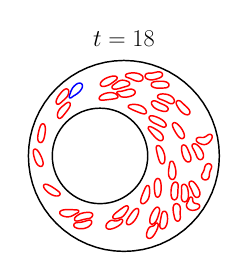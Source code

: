 \begin{tikzpicture}[scale=0.35]

\begin{axis}[
  xmin = -21,
  xmax = 21,
  ymin = -21,
  ymax = 21,
  scale only axis,
  axis equal image,
  hide axis,
  title = {\Huge$t=18$}
  ]

\addplot [mark=none,black,line width=1.5] table{
2.0e+01 0.0e+00
1.99e+01 1.96e+00
1.962e+01 3.902e+00
1.914e+01 5.806e+00
1.848e+01 7.654e+00
1.764e+01 9.428e+00
1.663e+01 1.111e+01
1.546e+01 1.269e+01
1.414e+01 1.414e+01
1.269e+01 1.546e+01
1.111e+01 1.663e+01
9.428e+00 1.764e+01
7.654e+00 1.848e+01
5.806e+00 1.914e+01
3.902e+00 1.962e+01
1.96e+00 1.99e+01
1.225e-15 2.0e+01
-1.96e+00 1.99e+01
-3.902e+00 1.962e+01
-5.806e+00 1.914e+01
-7.654e+00 1.848e+01
-9.428e+00 1.764e+01
-1.111e+01 1.663e+01
-1.269e+01 1.546e+01
-1.414e+01 1.414e+01
-1.546e+01 1.269e+01
-1.663e+01 1.111e+01
-1.764e+01 9.428e+00
-1.848e+01 7.654e+00
-1.914e+01 5.806e+00
-1.962e+01 3.902e+00
-1.99e+01 1.96e+00
-2.0e+01 2.449e-15
-1.99e+01 -1.96e+00
-1.962e+01 -3.902e+00
-1.914e+01 -5.806e+00
-1.848e+01 -7.654e+00
-1.764e+01 -9.428e+00
-1.663e+01 -1.111e+01
-1.546e+01 -1.269e+01
-1.414e+01 -1.414e+01
-1.269e+01 -1.546e+01
-1.111e+01 -1.663e+01
-9.428e+00 -1.764e+01
-7.654e+00 -1.848e+01
-5.806e+00 -1.914e+01
-3.902e+00 -1.962e+01
-1.96e+00 -1.99e+01
-3.674e-15 -2.0e+01
1.96e+00 -1.99e+01
3.902e+00 -1.962e+01
5.806e+00 -1.914e+01
7.654e+00 -1.848e+01
9.428e+00 -1.764e+01
1.111e+01 -1.663e+01
1.269e+01 -1.546e+01
1.414e+01 -1.414e+01
1.546e+01 -1.269e+01
1.663e+01 -1.111e+01
1.764e+01 -9.428e+00
1.848e+01 -7.654e+00
1.914e+01 -5.806e+00
1.962e+01 -3.902e+00
1.99e+01 -1.96e+00
2.0e+01 0.0e+00
};

\addplot [mark=none,black,line width=1.5] table{
5.0e+00 0.0e+00
4.952e+00 -9.802e-01
4.808e+00 -1.951e+00
4.569e+00 -2.903e+00
4.239e+00 -3.827e+00
3.819e+00 -4.714e+00
3.315e+00 -5.556e+00
2.73e+00 -6.344e+00
2.071e+00 -7.071e+00
1.344e+00 -7.73e+00
5.557e-01 -8.315e+00
-2.86e-01 -8.819e+00
-1.173e+00 -9.239e+00
-2.097e+00 -9.569e+00
-3.049e+00 -9.808e+00
-4.02e+00 -9.952e+00
-5.0e+00 -1.0e+01
-5.98e+00 -9.952e+00
-6.951e+00 -9.808e+00
-7.903e+00 -9.569e+00
-8.827e+00 -9.239e+00
-9.714e+00 -8.819e+00
-1.056e+01 -8.315e+00
-1.134e+01 -7.73e+00
-1.207e+01 -7.071e+00
-1.273e+01 -6.344e+00
-1.331e+01 -5.556e+00
-1.382e+01 -4.714e+00
-1.424e+01 -3.827e+00
-1.457e+01 -2.903e+00
-1.481e+01 -1.951e+00
-1.495e+01 -9.802e-01
-1.5e+01 -1.225e-15
-1.495e+01 9.802e-01
-1.481e+01 1.951e+00
-1.457e+01 2.903e+00
-1.424e+01 3.827e+00
-1.382e+01 4.714e+00
-1.331e+01 5.556e+00
-1.273e+01 6.344e+00
-1.207e+01 7.071e+00
-1.134e+01 7.73e+00
-1.056e+01 8.315e+00
-9.714e+00 8.819e+00
-8.827e+00 9.239e+00
-7.903e+00 9.569e+00
-6.951e+00 9.808e+00
-5.98e+00 9.952e+00
-5.0e+00 1.0e+01
-4.02e+00 9.952e+00
-3.049e+00 9.808e+00
-2.097e+00 9.569e+00
-1.173e+00 9.239e+00
-2.86e-01 8.819e+00
5.557e-01 8.315e+00
1.344e+00 7.73e+00
2.071e+00 7.071e+00
2.73e+00 6.344e+00
3.315e+00 5.556e+00
3.819e+00 4.714e+00
4.239e+00 3.827e+00
4.569e+00 2.903e+00
4.808e+00 1.951e+00
4.952e+00 9.802e-01
5.0e+00 0.0e+00
};

\addplot [mark=none,red,line width=1.5] table{
1.763e+01 2.644e+00
1.768e+01 2.679e+00
1.774e+01 2.729e+00
1.782e+01 2.797e+00
1.791e+01 2.881e+00
1.8e+01 2.979e+00
1.809e+01 3.087e+00
1.817e+01 3.203e+00
1.826e+01 3.327e+00
1.833e+01 3.458e+00
1.84e+01 3.596e+00
1.846e+01 3.741e+00
1.849e+01 3.893e+00
1.85e+01 4.05e+00
1.847e+01 4.205e+00
1.84e+01 4.345e+00
1.829e+01 4.454e+00
1.815e+01 4.518e+00
1.799e+01 4.532e+00
1.784e+01 4.501e+00
1.769e+01 4.439e+00
1.756e+01 4.356e+00
1.743e+01 4.265e+00
1.731e+01 4.172e+00
1.718e+01 4.085e+00
1.706e+01 4.008e+00
1.692e+01 3.946e+00
1.679e+01 3.901e+00
1.666e+01 3.872e+00
1.654e+01 3.858e+00
1.644e+01 3.854e+00
1.636e+01 3.855e+00
1.63e+01 3.858e+00
1.624e+01 3.861e+00
1.616e+01 3.868e+00
1.606e+01 3.876e+00
1.593e+01 3.885e+00
1.58e+01 3.886e+00
1.566e+01 3.874e+00
1.552e+01 3.839e+00
1.539e+01 3.774e+00
1.527e+01 3.675e+00
1.519e+01 3.544e+00
1.516e+01 3.393e+00
1.518e+01 3.238e+00
1.524e+01 3.094e+00
1.534e+01 2.969e+00
1.545e+01 2.861e+00
1.558e+01 2.769e+00
1.572e+01 2.689e+00
1.586e+01 2.619e+00
1.6e+01 2.557e+00
1.615e+01 2.502e+00
1.63e+01 2.455e+00
1.645e+01 2.419e+00
1.66e+01 2.393e+00
1.675e+01 2.381e+00
1.69e+01 2.383e+00
1.705e+01 2.4e+00
1.718e+01 2.43e+00
1.731e+01 2.472e+00
1.742e+01 2.52e+00
1.751e+01 2.569e+00
1.758e+01 2.612e+00
1.763e+01 2.644e+00
};

\addplot [mark=none,red,line width=1.5] table{
-1.841e+01 -1.328e+00
-1.839e+01 -1.381e+00
-1.835e+01 -1.453e+00
-1.829e+01 -1.544e+00
-1.823e+01 -1.648e+00
-1.814e+01 -1.757e+00
-1.805e+01 -1.866e+00
-1.794e+01 -1.969e+00
-1.782e+01 -2.062e+00
-1.768e+01 -2.137e+00
-1.754e+01 -2.187e+00
-1.738e+01 -2.199e+00
-1.722e+01 -2.163e+00
-1.709e+01 -2.075e+00
-1.7e+01 -1.947e+00
-1.694e+01 -1.796e+00
-1.692e+01 -1.638e+00
-1.692e+01 -1.478e+00
-1.694e+01 -1.319e+00
-1.697e+01 -1.162e+00
-1.701e+01 -1.007e+00
-1.705e+01 -8.539e-01
-1.71e+01 -7.033e-01
-1.716e+01 -5.55e-01
-1.721e+01 -4.099e-01
-1.727e+01 -2.68e-01
-1.733e+01 -1.31e-01
-1.739e+01 3.497e-04
-1.745e+01 1.23e-01
-1.75e+01 2.347e-01
-1.755e+01 3.295e-01
-1.759e+01 4.032e-01
-1.762e+01 4.556e-01
-1.765e+01 5.079e-01
-1.769e+01 5.8e-01
-1.775e+01 6.714e-01
-1.782e+01 7.765e-01
-1.789e+01 8.894e-01
-1.798e+01 1.005e+00
-1.807e+01 1.12e+00
-1.818e+01 1.23e+00
-1.831e+01 1.327e+00
-1.845e+01 1.4e+00
-1.86e+01 1.429e+00
-1.876e+01 1.391e+00
-1.887e+01 1.287e+00
-1.894e+01 1.144e+00
-1.897e+01 9.876e-01
-1.898e+01 8.276e-01
-1.897e+01 6.676e-01
-1.895e+01 5.083e-01
-1.893e+01 3.502e-01
-1.89e+01 1.928e-01
-1.887e+01 3.674e-02
-1.883e+01 -1.182e-01
-1.879e+01 -2.714e-01
-1.875e+01 -4.227e-01
-1.871e+01 -5.71e-01
-1.867e+01 -7.151e-01
-1.862e+01 -8.53e-01
-1.857e+01 -9.824e-01
-1.852e+01 -1.099e+00
-1.848e+01 -1.198e+00
-1.844e+01 -1.274e+00
-1.841e+01 -1.328e+00
};

\addplot [mark=none,red,line width=1.5] table{
-1.658e+01 -6.901e+00
-1.655e+01 -6.949e+00
-1.65e+01 -7.015e+00
-1.643e+01 -7.097e+00
-1.635e+01 -7.191e+00
-1.626e+01 -7.29e+00
-1.616e+01 -7.392e+00
-1.605e+01 -7.493e+00
-1.593e+01 -7.593e+00
-1.581e+01 -7.691e+00
-1.568e+01 -7.785e+00
-1.555e+01 -7.876e+00
-1.541e+01 -7.962e+00
-1.527e+01 -8.042e+00
-1.513e+01 -8.117e+00
-1.498e+01 -8.185e+00
-1.483e+01 -8.246e+00
-1.468e+01 -8.298e+00
-1.452e+01 -8.341e+00
-1.436e+01 -8.373e+00
-1.42e+01 -8.394e+00
-1.404e+01 -8.4e+00
-1.388e+01 -8.39e+00
-1.373e+01 -8.359e+00
-1.358e+01 -8.299e+00
-1.346e+01 -8.205e+00
-1.338e+01 -8.077e+00
-1.336e+01 -7.935e+00
-1.34e+01 -7.803e+00
-1.346e+01 -7.695e+00
-1.353e+01 -7.612e+00
-1.358e+01 -7.551e+00
-1.363e+01 -7.51e+00
-1.367e+01 -7.469e+00
-1.373e+01 -7.415e+00
-1.381e+01 -7.347e+00
-1.391e+01 -7.27e+00
-1.402e+01 -7.188e+00
-1.414e+01 -7.103e+00
-1.426e+01 -7.015e+00
-1.439e+01 -6.927e+00
-1.452e+01 -6.837e+00
-1.465e+01 -6.748e+00
-1.479e+01 -6.658e+00
-1.492e+01 -6.569e+00
-1.506e+01 -6.481e+00
-1.52e+01 -6.396e+00
-1.535e+01 -6.314e+00
-1.549e+01 -6.235e+00
-1.563e+01 -6.16e+00
-1.578e+01 -6.091e+00
-1.593e+01 -6.029e+00
-1.609e+01 -5.977e+00
-1.625e+01 -5.941e+00
-1.641e+01 -5.93e+00
-1.656e+01 -5.956e+00
-1.67e+01 -6.032e+00
-1.679e+01 -6.157e+00
-1.682e+01 -6.303e+00
-1.681e+01 -6.446e+00
-1.677e+01 -6.576e+00
-1.671e+01 -6.688e+00
-1.666e+01 -6.781e+00
-1.662e+01 -6.851e+00
-1.658e+01 -6.901e+00
};

\addplot [mark=none,red,line width=1.5] table{
6.356e+00 1.432e+01
6.412e+00 1.43e+01
6.491e+00 1.428e+01
6.593e+00 1.426e+01
6.712e+00 1.424e+01
6.844e+00 1.422e+01
6.984e+00 1.421e+01
7.13e+00 1.42e+01
7.279e+00 1.42e+01
7.431e+00 1.42e+01
7.585e+00 1.42e+01
7.741e+00 1.42e+01
7.897e+00 1.421e+01
8.055e+00 1.421e+01
8.213e+00 1.422e+01
8.37e+00 1.423e+01
8.528e+00 1.424e+01
8.686e+00 1.425e+01
8.842e+00 1.428e+01
8.995e+00 1.432e+01
9.14e+00 1.438e+01
9.271e+00 1.447e+01
9.374e+00 1.458e+01
9.438e+00 1.472e+01
9.451e+00 1.487e+01
9.419e+00 1.502e+01
9.35e+00 1.514e+01
9.258e+00 1.525e+01
9.156e+00 1.534e+01
9.053e+00 1.54e+01
8.961e+00 1.545e+01
8.886e+00 1.548e+01
8.831e+00 1.55e+01
8.776e+00 1.552e+01
8.698e+00 1.554e+01
8.598e+00 1.557e+01
8.479e+00 1.559e+01
8.348e+00 1.561e+01
8.208e+00 1.563e+01
8.063e+00 1.564e+01
7.913e+00 1.564e+01
7.761e+00 1.564e+01
7.606e+00 1.564e+01
7.451e+00 1.564e+01
7.294e+00 1.563e+01
7.137e+00 1.562e+01
6.979e+00 1.561e+01
6.821e+00 1.56e+01
6.663e+00 1.559e+01
6.506e+00 1.557e+01
6.351e+00 1.553e+01
6.2e+00 1.549e+01
6.057e+00 1.542e+01
5.928e+00 1.533e+01
5.823e+00 1.522e+01
5.755e+00 1.508e+01
5.732e+00 1.493e+01
5.758e+00 1.478e+01
5.824e+00 1.466e+01
5.918e+00 1.455e+01
6.023e+00 1.447e+01
6.129e+00 1.441e+01
6.224e+00 1.437e+01
6.301e+00 1.434e+01
6.356e+00 1.432e+01
};

\addplot [mark=none,red,line width=1.5] table{
1.641e+00 -1.191e+01
1.605e+00 -1.196e+01
1.554e+00 -1.203e+01
1.492e+00 -1.212e+01
1.419e+00 -1.222e+01
1.342e+00 -1.233e+01
1.259e+00 -1.245e+01
1.175e+00 -1.258e+01
1.088e+00 -1.27e+01
1.002e+00 -1.284e+01
9.166e-01 -1.297e+01
8.338e-01 -1.31e+01
7.546e-01 -1.325e+01
6.824e-01 -1.339e+01
6.191e-01 -1.354e+01
5.704e-01 -1.369e+01
5.42e-01 -1.385e+01
5.454e-01 -1.401e+01
5.912e-01 -1.417e+01
6.871e-01 -1.43e+01
8.229e-01 -1.438e+01
9.79e-01 -1.441e+01
1.135e+00 -1.439e+01
1.285e+00 -1.434e+01
1.424e+00 -1.427e+01
1.554e+00 -1.419e+01
1.674e+00 -1.411e+01
1.786e+00 -1.401e+01
1.886e+00 -1.392e+01
1.976e+00 -1.383e+01
2.049e+00 -1.375e+01
2.105e+00 -1.369e+01
2.144e+00 -1.365e+01
2.183e+00 -1.36e+01
2.234e+00 -1.353e+01
2.299e+00 -1.345e+01
2.372e+00 -1.335e+01
2.449e+00 -1.323e+01
2.526e+00 -1.311e+01
2.603e+00 -1.298e+01
2.678e+00 -1.284e+01
2.75e+00 -1.27e+01
2.818e+00 -1.256e+01
2.881e+00 -1.241e+01
2.94e+00 -1.226e+01
2.994e+00 -1.21e+01
3.04e+00 -1.195e+01
3.079e+00 -1.179e+01
3.106e+00 -1.162e+01
3.115e+00 -1.146e+01
3.094e+00 -1.129e+01
3.023e+00 -1.115e+01
2.897e+00 -1.105e+01
2.74e+00 -1.101e+01
2.583e+00 -1.105e+01
2.439e+00 -1.111e+01
2.307e+00 -1.12e+01
2.187e+00 -1.13e+01
2.075e+00 -1.14e+01
1.972e+00 -1.15e+01
1.879e+00 -1.161e+01
1.798e+00 -1.171e+01
1.73e+00 -1.179e+01
1.678e+00 -1.186e+01
1.641e+00 -1.191e+01
};

\addplot [mark=none,red,line width=1.5] table{
1.327e+01 1.613e+00
1.325e+01 1.666e+00
1.321e+01 1.738e+00
1.316e+01 1.829e+00
1.309e+01 1.933e+00
1.301e+01 2.039e+00
1.291e+01 2.141e+00
1.279e+01 2.227e+00
1.265e+01 2.284e+00
1.25e+01 2.297e+00
1.236e+01 2.253e+00
1.223e+01 2.156e+00
1.215e+01 2.023e+00
1.211e+01 1.872e+00
1.209e+01 1.716e+00
1.208e+01 1.557e+00
1.209e+01 1.398e+00
1.21e+01 1.24e+00
1.212e+01 1.082e+00
1.214e+01 9.251e-01
1.217e+01 7.693e-01
1.22e+01 6.149e-01
1.223e+01 4.624e-01
1.227e+01 3.124e-01
1.231e+01 1.657e-01
1.236e+01 2.312e-02
1.241e+01 -1.141e-01
1.246e+01 -2.446e-01
1.252e+01 -3.658e-01
1.257e+01 -4.746e-01
1.262e+01 -5.661e-01
1.266e+01 -6.362e-01
1.27e+01 -6.859e-01
1.273e+01 -7.348e-01
1.277e+01 -8.015e-01
1.284e+01 -8.837e-01
1.292e+01 -9.748e-01
1.302e+01 -1.066e+00
1.313e+01 -1.15e+00
1.326e+01 -1.218e+00
1.34e+01 -1.261e+00
1.355e+01 -1.267e+00
1.37e+01 -1.231e+00
1.384e+01 -1.152e+00
1.394e+01 -1.036e+00
1.401e+01 -8.959e-01
1.405e+01 -7.43e-01
1.406e+01 -5.851e-01
1.405e+01 -4.271e-01
1.402e+01 -2.707e-01
1.399e+01 -1.169e-01
1.394e+01 3.453e-02
1.389e+01 1.833e-01
1.383e+01 3.301e-01
1.377e+01 4.746e-01
1.371e+01 6.171e-01
1.365e+01 7.573e-01
1.359e+01 8.95e-01
1.353e+01 1.029e+00
1.348e+01 1.158e+00
1.343e+01 1.28e+00
1.337e+01 1.392e+00
1.333e+01 1.487e+00
1.33e+01 1.561e+00
1.327e+01 1.613e+00
};

\addplot [mark=none,red,line width=1.5] table{
7.244e+00 1.626e+01
7.299e+00 1.628e+01
7.375e+00 1.631e+01
7.471e+00 1.635e+01
7.581e+00 1.639e+01
7.698e+00 1.646e+01
7.814e+00 1.654e+01
7.923e+00 1.663e+01
8.015e+00 1.675e+01
8.076e+00 1.689e+01
8.095e+00 1.704e+01
8.066e+00 1.72e+01
7.99e+00 1.733e+01
7.878e+00 1.744e+01
7.742e+00 1.752e+01
7.593e+00 1.757e+01
7.438e+00 1.76e+01
7.28e+00 1.761e+01
7.122e+00 1.76e+01
6.965e+00 1.758e+01
6.811e+00 1.756e+01
6.658e+00 1.752e+01
6.506e+00 1.749e+01
6.357e+00 1.745e+01
6.209e+00 1.741e+01
6.062e+00 1.738e+01
5.918e+00 1.736e+01
5.778e+00 1.734e+01
5.645e+00 1.734e+01
5.524e+00 1.733e+01
5.42e+00 1.733e+01
5.339e+00 1.734e+01
5.28e+00 1.734e+01
5.221e+00 1.734e+01
5.14e+00 1.733e+01
5.037e+00 1.732e+01
4.918e+00 1.729e+01
4.794e+00 1.725e+01
4.674e+00 1.717e+01
4.571e+00 1.707e+01
4.495e+00 1.694e+01
4.455e+00 1.68e+01
4.457e+00 1.664e+01
4.502e+00 1.649e+01
4.585e+00 1.636e+01
4.696e+00 1.625e+01
4.825e+00 1.616e+01
4.966e+00 1.609e+01
5.113e+00 1.603e+01
5.265e+00 1.598e+01
5.42e+00 1.595e+01
5.576e+00 1.593e+01
5.733e+00 1.592e+01
5.89e+00 1.593e+01
6.045e+00 1.594e+01
6.197e+00 1.597e+01
6.346e+00 1.6e+01
6.492e+00 1.603e+01
6.633e+00 1.607e+01
6.769e+00 1.611e+01
6.897e+00 1.614e+01
7.013e+00 1.618e+01
7.112e+00 1.621e+01
7.189e+00 1.624e+01
7.244e+00 1.626e+01
};

\addplot [mark=none,red,line width=1.5] table{
6.911e+00 1.138e+01
6.856e+00 1.141e+01
6.782e+00 1.144e+01
6.682e+00 1.148e+01
6.566e+00 1.152e+01
6.433e+00 1.155e+01
6.291e+00 1.155e+01
6.144e+00 1.153e+01
6.006e+00 1.147e+01
5.888e+00 1.138e+01
5.81e+00 1.124e+01
5.779e+00 1.109e+01
5.796e+00 1.093e+01
5.847e+00 1.079e+01
5.923e+00 1.064e+01
6.012e+00 1.051e+01
6.114e+00 1.039e+01
6.223e+00 1.027e+01
6.34e+00 1.016e+01
6.464e+00 1.006e+01
6.595e+00 9.963e+00
6.73e+00 9.88e+00
6.87e+00 9.803e+00
7.01e+00 9.735e+00
7.152e+00 9.672e+00
7.293e+00 9.616e+00
7.432e+00 9.565e+00
7.567e+00 9.52e+00
7.696e+00 9.48e+00
7.814e+00 9.447e+00
7.917e+00 9.419e+00
7.996e+00 9.401e+00
8.054e+00 9.387e+00
8.112e+00 9.376e+00
8.193e+00 9.36e+00
8.296e+00 9.345e+00
8.419e+00 9.331e+00
8.552e+00 9.325e+00
8.694e+00 9.329e+00
8.839e+00 9.353e+00
8.982e+00 9.401e+00
9.111e+00 9.484e+00
9.212e+00 9.601e+00
9.266e+00 9.749e+00
9.268e+00 9.905e+00
9.22e+00 1.006e+01
9.136e+00 1.019e+01
9.026e+00 1.031e+01
8.903e+00 1.041e+01
8.769e+00 1.05e+01
8.63e+00 1.058e+01
8.487e+00 1.065e+01
8.343e+00 1.072e+01
8.197e+00 1.078e+01
8.053e+00 1.084e+01
7.909e+00 1.091e+01
7.768e+00 1.097e+01
7.628e+00 1.103e+01
7.494e+00 1.109e+01
7.364e+00 1.116e+01
7.243e+00 1.122e+01
7.132e+00 1.127e+01
7.038e+00 1.132e+01
6.963e+00 1.136e+01
6.911e+00 1.138e+01
};

\addplot [mark=none,red,line width=1.5] table{
7.637e+00 7.787e+00
7.584e+00 7.816e+00
7.509e+00 7.856e+00
7.412e+00 7.906e+00
7.297e+00 7.962e+00
7.168e+00 8.021e+00
7.031e+00 8.081e+00
6.888e+00 8.14e+00
6.74e+00 8.197e+00
6.587e+00 8.25e+00
6.431e+00 8.3e+00
6.274e+00 8.343e+00
6.114e+00 8.379e+00
5.951e+00 8.405e+00
5.786e+00 8.414e+00
5.621e+00 8.396e+00
5.468e+00 8.337e+00
5.35e+00 8.226e+00
5.291e+00 8.074e+00
5.294e+00 7.911e+00
5.344e+00 7.755e+00
5.422e+00 7.613e+00
5.518e+00 7.483e+00
5.627e+00 7.365e+00
5.744e+00 7.26e+00
5.867e+00 7.166e+00
5.992e+00 7.082e+00
6.117e+00 7.007e+00
6.237e+00 6.941e+00
6.348e+00 6.883e+00
6.444e+00 6.836e+00
6.519e+00 6.799e+00
6.573e+00 6.773e+00
6.628e+00 6.747e+00
6.704e+00 6.711e+00
6.801e+00 6.665e+00
6.916e+00 6.612e+00
7.042e+00 6.553e+00
7.176e+00 6.489e+00
7.313e+00 6.424e+00
7.454e+00 6.357e+00
7.598e+00 6.289e+00
7.744e+00 6.222e+00
7.892e+00 6.158e+00
8.045e+00 6.1e+00
8.201e+00 6.054e+00
8.364e+00 6.029e+00
8.527e+00 6.04e+00
8.678e+00 6.103e+00
8.79e+00 6.222e+00
8.842e+00 6.376e+00
8.836e+00 6.54e+00
8.79e+00 6.696e+00
8.716e+00 6.841e+00
8.627e+00 6.976e+00
8.526e+00 7.101e+00
8.418e+00 7.216e+00
8.304e+00 7.323e+00
8.188e+00 7.421e+00
8.072e+00 7.51e+00
7.959e+00 7.589e+00
7.853e+00 7.658e+00
7.762e+00 7.715e+00
7.689e+00 7.757e+00
7.637e+00 7.787e+00
};

\addplot [mark=none,red,line width=1.5] table{
1.343e+01 -8.919e+00
1.345e+01 -8.863e+00
1.347e+01 -8.784e+00
1.349e+01 -8.682e+00
1.351e+01 -8.563e+00
1.353e+01 -8.431e+00
1.353e+01 -8.291e+00
1.354e+01 -8.145e+00
1.353e+01 -7.996e+00
1.352e+01 -7.844e+00
1.351e+01 -7.69e+00
1.349e+01 -7.536e+00
1.347e+01 -7.381e+00
1.344e+01 -7.226e+00
1.341e+01 -7.071e+00
1.338e+01 -6.917e+00
1.334e+01 -6.764e+00
1.329e+01 -6.613e+00
1.323e+01 -6.466e+00
1.315e+01 -6.326e+00
1.306e+01 -6.198e+00
1.295e+01 -6.087e+00
1.282e+01 -6.002e+00
1.268e+01 -5.954e+00
1.253e+01 -5.95e+00
1.238e+01 -5.994e+00
1.226e+01 -6.077e+00
1.218e+01 -6.188e+00
1.212e+01 -6.309e+00
1.209e+01 -6.426e+00
1.208e+01 -6.529e+00
1.207e+01 -6.61e+00
1.207e+01 -6.669e+00
1.207e+01 -6.727e+00
1.207e+01 -6.808e+00
1.207e+01 -6.912e+00
1.208e+01 -7.034e+00
1.208e+01 -7.166e+00
1.209e+01 -7.307e+00
1.209e+01 -7.452e+00
1.209e+01 -7.602e+00
1.209e+01 -7.754e+00
1.209e+01 -7.908e+00
1.208e+01 -8.063e+00
1.207e+01 -8.22e+00
1.206e+01 -8.377e+00
1.206e+01 -8.534e+00
1.206e+01 -8.692e+00
1.206e+01 -8.85e+00
1.209e+01 -9.007e+00
1.213e+01 -9.159e+00
1.22e+01 -9.301e+00
1.229e+01 -9.426e+00
1.241e+01 -9.524e+00
1.256e+01 -9.59e+00
1.271e+01 -9.616e+00
1.286e+01 -9.6e+00
1.3e+01 -9.547e+00
1.312e+01 -9.464e+00
1.321e+01 -9.362e+00
1.329e+01 -9.253e+00
1.335e+01 -9.146e+00
1.339e+01 -9.05e+00
1.341e+01 -8.974e+00
1.343e+01 -8.919e+00
};

\addplot [mark=none,red,line width=1.5] table{
-7.532e+00 -1.183e+01
-7.593e+00 -1.183e+01
-7.677e+00 -1.183e+01
-7.786e+00 -1.184e+01
-7.913e+00 -1.185e+01
-8.052e+00 -1.186e+01
-8.199e+00 -1.188e+01
-8.35e+00 -1.19e+01
-8.505e+00 -1.193e+01
-8.661e+00 -1.197e+01
-8.817e+00 -1.201e+01
-8.972e+00 -1.206e+01
-9.124e+00 -1.212e+01
-9.272e+00 -1.219e+01
-9.418e+00 -1.227e+01
-9.56e+00 -1.236e+01
-9.699e+00 -1.244e+01
-9.836e+00 -1.254e+01
-9.967e+00 -1.264e+01
-1.009e+01 -1.275e+01
-1.02e+01 -1.287e+01
-1.029e+01 -1.3e+01
-1.034e+01 -1.315e+01
-1.034e+01 -1.331e+01
-1.028e+01 -1.346e+01
-1.017e+01 -1.357e+01
-1.003e+01 -1.362e+01
-9.885e+00 -1.364e+01
-9.747e+00 -1.364e+01
-9.623e+00 -1.362e+01
-9.517e+00 -1.36e+01
-9.435e+00 -1.358e+01
-9.376e+00 -1.356e+01
-9.317e+00 -1.355e+01
-9.234e+00 -1.353e+01
-9.129e+00 -1.35e+01
-9.006e+00 -1.346e+01
-8.871e+00 -1.343e+01
-8.728e+00 -1.339e+01
-8.581e+00 -1.335e+01
-8.429e+00 -1.331e+01
-8.274e+00 -1.327e+01
-8.117e+00 -1.324e+01
-7.958e+00 -1.321e+01
-7.797e+00 -1.318e+01
-7.634e+00 -1.315e+01
-7.471e+00 -1.313e+01
-7.308e+00 -1.31e+01
-7.148e+00 -1.306e+01
-6.995e+00 -1.3e+01
-6.854e+00 -1.291e+01
-6.731e+00 -1.28e+01
-6.63e+00 -1.267e+01
-6.559e+00 -1.253e+01
-6.528e+00 -1.237e+01
-6.55e+00 -1.221e+01
-6.625e+00 -1.207e+01
-6.742e+00 -1.197e+01
-6.878e+00 -1.19e+01
-7.018e+00 -1.187e+01
-7.154e+00 -1.184e+01
-7.279e+00 -1.183e+01
-7.387e+00 -1.183e+01
-7.471e+00 -1.183e+01
-7.532e+00 -1.183e+01
};

\addplot [mark=none,red,line width=1.5] table{
1.279e+01 1.059e+01
1.274e+01 1.063e+01
1.268e+01 1.069e+01
1.261e+01 1.076e+01
1.252e+01 1.084e+01
1.242e+01 1.093e+01
1.232e+01 1.103e+01
1.222e+01 1.113e+01
1.211e+01 1.124e+01
1.2e+01 1.134e+01
1.187e+01 1.143e+01
1.174e+01 1.151e+01
1.159e+01 1.157e+01
1.144e+01 1.159e+01
1.128e+01 1.157e+01
1.114e+01 1.15e+01
1.103e+01 1.138e+01
1.097e+01 1.123e+01
1.096e+01 1.108e+01
1.098e+01 1.092e+01
1.103e+01 1.077e+01
1.11e+01 1.063e+01
1.117e+01 1.049e+01
1.124e+01 1.035e+01
1.132e+01 1.022e+01
1.139e+01 1.009e+01
1.147e+01 9.965e+00
1.155e+01 9.848e+00
1.163e+01 9.739e+00
1.171e+01 9.642e+00
1.177e+01 9.561e+00
1.183e+01 9.499e+00
1.187e+01 9.455e+00
1.19e+01 9.412e+00
1.196e+01 9.353e+00
1.204e+01 9.279e+00
1.212e+01 9.196e+00
1.222e+01 9.108e+00
1.233e+01 9.02e+00
1.245e+01 8.932e+00
1.258e+01 8.85e+00
1.271e+01 8.773e+00
1.285e+01 8.707e+00
1.299e+01 8.655e+00
1.315e+01 8.622e+00
1.33e+01 8.616e+00
1.346e+01 8.645e+00
1.36e+01 8.712e+00
1.372e+01 8.819e+00
1.38e+01 8.956e+00
1.383e+01 9.11e+00
1.383e+01 9.267e+00
1.379e+01 9.42e+00
1.373e+01 9.563e+00
1.365e+01 9.698e+00
1.356e+01 9.822e+00
1.346e+01 9.94e+00
1.336e+01 1.005e+01
1.326e+01 1.016e+01
1.316e+01 1.025e+01
1.306e+01 1.034e+01
1.297e+01 1.043e+01
1.289e+01 1.05e+01
1.283e+01 1.055e+01
1.279e+01 1.059e+01
};

\addplot [mark=none,red,line width=1.5] table{
-1.951e+00 1.673e+01
-2.011e+00 1.673e+01
-2.092e+00 1.673e+01
-2.198e+00 1.672e+01
-2.321e+00 1.671e+01
-2.455e+00 1.669e+01
-2.595e+00 1.666e+01
-2.741e+00 1.663e+01
-2.887e+00 1.659e+01
-3.036e+00 1.655e+01
-3.184e+00 1.65e+01
-3.332e+00 1.645e+01
-3.478e+00 1.639e+01
-3.624e+00 1.633e+01
-3.768e+00 1.626e+01
-3.909e+00 1.619e+01
-4.047e+00 1.611e+01
-4.181e+00 1.602e+01
-4.311e+00 1.593e+01
-4.436e+00 1.583e+01
-4.553e+00 1.572e+01
-4.661e+00 1.56e+01
-4.758e+00 1.548e+01
-4.839e+00 1.535e+01
-4.898e+00 1.521e+01
-4.926e+00 1.506e+01
-4.914e+00 1.491e+01
-4.86e+00 1.478e+01
-4.772e+00 1.468e+01
-4.67e+00 1.462e+01
-4.571e+00 1.458e+01
-4.492e+00 1.456e+01
-4.433e+00 1.456e+01
-4.374e+00 1.455e+01
-4.292e+00 1.455e+01
-4.187e+00 1.456e+01
-4.065e+00 1.458e+01
-3.933e+00 1.46e+01
-3.794e+00 1.464e+01
-3.652e+00 1.468e+01
-3.508e+00 1.472e+01
-3.365e+00 1.478e+01
-3.222e+00 1.484e+01
-3.082e+00 1.49e+01
-2.943e+00 1.498e+01
-2.809e+00 1.506e+01
-2.676e+00 1.515e+01
-2.547e+00 1.524e+01
-2.418e+00 1.534e+01
-2.29e+00 1.543e+01
-2.16e+00 1.552e+01
-2.031e+00 1.562e+01
-1.901e+00 1.571e+01
-1.774e+00 1.58e+01
-1.651e+00 1.59e+01
-1.542e+00 1.601e+01
-1.457e+00 1.614e+01
-1.415e+00 1.628e+01
-1.429e+00 1.643e+01
-1.498e+00 1.655e+01
-1.599e+00 1.663e+01
-1.71e+00 1.669e+01
-1.811e+00 1.671e+01
-1.893e+00 1.672e+01
-1.951e+00 1.673e+01
};

\addplot [mark=none,red,line width=1.5] table{
8.963e-01 -1.104e+01
9.109e-01 -1.098e+01
9.274e-01 -1.09e+01
9.308e-01 -1.079e+01
9.072e-01 -1.067e+01
8.314e-01 -1.055e+01
7.062e-01 -1.047e+01
5.529e-01 -1.046e+01
4.01e-01 -1.049e+01
2.528e-01 -1.055e+01
1.112e-01 -1.063e+01
-2.879e-02 -1.071e+01
-1.628e-01 -1.08e+01
-2.978e-01 -1.089e+01
-4.305e-01 -1.098e+01
-5.656e-01 -1.108e+01
-6.986e-01 -1.117e+01
-8.334e-01 -1.127e+01
-9.645e-01 -1.137e+01
-1.096e+00 -1.147e+01
-1.226e+00 -1.157e+01
-1.357e+00 -1.167e+01
-1.483e+00 -1.177e+01
-1.608e+00 -1.187e+01
-1.728e+00 -1.197e+01
-1.844e+00 -1.207e+01
-1.952e+00 -1.218e+01
-2.052e+00 -1.228e+01
-2.137e+00 -1.239e+01
-2.208e+00 -1.249e+01
-2.257e+00 -1.259e+01
-2.288e+00 -1.266e+01
-2.302e+00 -1.272e+01
-2.312e+00 -1.278e+01
-2.31e+00 -1.287e+01
-2.283e+00 -1.297e+01
-2.211e+00 -1.308e+01
-2.098e+00 -1.315e+01
-1.956e+00 -1.319e+01
-1.807e+00 -1.319e+01
-1.653e+00 -1.317e+01
-1.5e+00 -1.314e+01
-1.343e+00 -1.311e+01
-1.189e+00 -1.307e+01
-1.031e+00 -1.303e+01
-8.75e-01 -1.299e+01
-7.176e-01 -1.295e+01
-5.659e-01 -1.289e+01
-4.194e-01 -1.282e+01
-2.852e-01 -1.273e+01
-1.594e-01 -1.263e+01
-4.485e-02 -1.251e+01
6.443e-02 -1.239e+01
1.656e-01 -1.227e+01
2.64e-01 -1.214e+01
3.557e-01 -1.201e+01
4.454e-01 -1.189e+01
5.286e-01 -1.176e+01
6.092e-01 -1.163e+01
6.817e-01 -1.151e+01
7.486e-01 -1.139e+01
8.034e-01 -1.128e+01
8.477e-01 -1.118e+01
8.765e-01 -1.11e+01
8.963e-01 -1.104e+01
};

\addplot [mark=none,red,line width=1.5] table{
-1.65e+01 4.9e+00
-1.649e+01 4.96e+00
-1.648e+01 5.044e+00
-1.647e+01 5.152e+00
-1.646e+01 5.278e+00
-1.645e+01 5.415e+00
-1.645e+01 5.561e+00
-1.645e+01 5.712e+00
-1.646e+01 5.867e+00
-1.648e+01 6.024e+00
-1.65e+01 6.182e+00
-1.655e+01 6.337e+00
-1.661e+01 6.485e+00
-1.671e+01 6.614e+00
-1.685e+01 6.703e+00
-1.701e+01 6.723e+00
-1.717e+01 6.67e+00
-1.729e+01 6.565e+00
-1.739e+01 6.434e+00
-1.747e+01 6.291e+00
-1.754e+01 6.143e+00
-1.759e+01 5.992e+00
-1.764e+01 5.839e+00
-1.769e+01 5.687e+00
-1.774e+01 5.536e+00
-1.778e+01 5.386e+00
-1.781e+01 5.24e+00
-1.785e+01 5.098e+00
-1.788e+01 4.963e+00
-1.791e+01 4.838e+00
-1.793e+01 4.732e+00
-1.794e+01 4.648e+00
-1.796e+01 4.588e+00
-1.797e+01 4.529e+00
-1.798e+01 4.446e+00
-1.8e+01 4.339e+00
-1.802e+01 4.214e+00
-1.803e+01 4.077e+00
-1.804e+01 3.931e+00
-1.805e+01 3.78e+00
-1.804e+01 3.624e+00
-1.802e+01 3.467e+00
-1.799e+01 3.311e+00
-1.793e+01 3.159e+00
-1.785e+01 3.02e+00
-1.773e+01 2.904e+00
-1.759e+01 2.827e+00
-1.743e+01 2.805e+00
-1.727e+01 2.843e+00
-1.713e+01 2.929e+00
-1.702e+01 3.048e+00
-1.693e+01 3.184e+00
-1.686e+01 3.33e+00
-1.68e+01 3.48e+00
-1.675e+01 3.633e+00
-1.67e+01 3.786e+00
-1.666e+01 3.939e+00
-1.663e+01 4.091e+00
-1.66e+01 4.239e+00
-1.657e+01 4.383e+00
-1.655e+01 4.52e+00
-1.653e+01 4.646e+00
-1.651e+01 4.755e+00
-1.65e+01 4.839e+00
-1.65e+01 4.9e+00
};

\addplot [mark=none,red,line width=1.5] table{
8.931e+00 1.134e+01
8.983e+00 1.131e+01
9.055e+00 1.128e+01
9.148e+00 1.123e+01
9.255e+00 1.117e+01
9.374e+00 1.111e+01
9.502e+00 1.105e+01
9.639e+00 1.1e+01
9.783e+00 1.096e+01
9.934e+00 1.093e+01
1.009e+01 1.094e+01
1.024e+01 1.098e+01
1.037e+01 1.106e+01
1.048e+01 1.118e+01
1.055e+01 1.132e+01
1.058e+01 1.147e+01
1.057e+01 1.163e+01
1.052e+01 1.178e+01
1.046e+01 1.193e+01
1.037e+01 1.206e+01
1.027e+01 1.218e+01
1.016e+01 1.23e+01
1.004e+01 1.24e+01
9.922e+00 1.249e+01
9.793e+00 1.258e+01
9.662e+00 1.265e+01
9.529e+00 1.272e+01
9.398e+00 1.277e+01
9.272e+00 1.282e+01
9.155e+00 1.285e+01
9.054e+00 1.288e+01
8.974e+00 1.29e+01
8.916e+00 1.291e+01
8.859e+00 1.292e+01
8.778e+00 1.293e+01
8.675e+00 1.295e+01
8.553e+00 1.296e+01
8.42e+00 1.297e+01
8.278e+00 1.298e+01
8.131e+00 1.298e+01
7.98e+00 1.298e+01
7.827e+00 1.296e+01
7.672e+00 1.294e+01
7.52e+00 1.291e+01
7.371e+00 1.285e+01
7.235e+00 1.277e+01
7.123e+00 1.266e+01
7.057e+00 1.252e+01
7.054e+00 1.236e+01
7.115e+00 1.221e+01
7.22e+00 1.21e+01
7.349e+00 1.2e+01
7.49e+00 1.193e+01
7.635e+00 1.187e+01
7.782e+00 1.182e+01
7.928e+00 1.177e+01
8.072e+00 1.171e+01
8.213e+00 1.166e+01
8.349e+00 1.161e+01
8.48e+00 1.155e+01
8.601e+00 1.15e+01
8.712e+00 1.145e+01
8.806e+00 1.14e+01
8.879e+00 1.137e+01
8.931e+00 1.134e+01
};

\addplot [mark=none,red,line width=1.5] table{
-1.067e+01 -1.128e+01
-1.073e+01 -1.127e+01
-1.082e+01 -1.127e+01
-1.093e+01 -1.126e+01
-1.105e+01 -1.126e+01
-1.119e+01 -1.125e+01
-1.134e+01 -1.125e+01
-1.149e+01 -1.124e+01
-1.165e+01 -1.124e+01
-1.181e+01 -1.124e+01
-1.197e+01 -1.125e+01
-1.213e+01 -1.125e+01
-1.229e+01 -1.126e+01
-1.246e+01 -1.128e+01
-1.262e+01 -1.13e+01
-1.278e+01 -1.134e+01
-1.294e+01 -1.138e+01
-1.309e+01 -1.145e+01
-1.323e+01 -1.154e+01
-1.335e+01 -1.165e+01
-1.342e+01 -1.18e+01
-1.343e+01 -1.196e+01
-1.338e+01 -1.212e+01
-1.329e+01 -1.225e+01
-1.317e+01 -1.236e+01
-1.304e+01 -1.244e+01
-1.291e+01 -1.252e+01
-1.278e+01 -1.258e+01
-1.264e+01 -1.263e+01
-1.252e+01 -1.267e+01
-1.241e+01 -1.269e+01
-1.233e+01 -1.271e+01
-1.227e+01 -1.272e+01
-1.221e+01 -1.273e+01
-1.213e+01 -1.274e+01
-1.202e+01 -1.276e+01
-1.189e+01 -1.276e+01
-1.175e+01 -1.276e+01
-1.161e+01 -1.276e+01
-1.146e+01 -1.274e+01
-1.13e+01 -1.271e+01
-1.115e+01 -1.267e+01
-1.1e+01 -1.262e+01
-1.085e+01 -1.255e+01
-1.07e+01 -1.248e+01
-1.056e+01 -1.24e+01
-1.041e+01 -1.232e+01
-1.027e+01 -1.224e+01
-1.013e+01 -1.215e+01
-9.979e+00 -1.207e+01
-9.83e+00 -1.2e+01
-9.682e+00 -1.192e+01
-9.546e+00 -1.182e+01
-9.451e+00 -1.168e+01
-9.45e+00 -1.152e+01
-9.551e+00 -1.14e+01
-9.697e+00 -1.134e+01
-9.852e+00 -1.132e+01
-1.0e+01 -1.131e+01
-1.015e+01 -1.13e+01
-1.029e+01 -1.129e+01
-1.042e+01 -1.129e+01
-1.053e+01 -1.128e+01
-1.061e+01 -1.128e+01
-1.067e+01 -1.128e+01
};

\addplot [mark=none,red,line width=1.5] table{
5.08e+00 -1.722e+01
5.133e+00 -1.724e+01
5.212e+00 -1.726e+01
5.315e+00 -1.727e+01
5.436e+00 -1.726e+01
5.565e+00 -1.723e+01
5.694e+00 -1.718e+01
5.817e+00 -1.71e+01
5.934e+00 -1.7e+01
6.044e+00 -1.69e+01
6.146e+00 -1.678e+01
6.243e+00 -1.666e+01
6.335e+00 -1.653e+01
6.422e+00 -1.64e+01
6.505e+00 -1.627e+01
6.585e+00 -1.613e+01
6.662e+00 -1.599e+01
6.736e+00 -1.585e+01
6.806e+00 -1.571e+01
6.874e+00 -1.557e+01
6.937e+00 -1.543e+01
6.996e+00 -1.528e+01
7.05e+00 -1.514e+01
7.096e+00 -1.499e+01
7.135e+00 -1.484e+01
7.164e+00 -1.469e+01
7.181e+00 -1.455e+01
7.179e+00 -1.441e+01
7.151e+00 -1.428e+01
7.094e+00 -1.417e+01
7.019e+00 -1.41e+01
6.945e+00 -1.407e+01
6.887e+00 -1.406e+01
6.829e+00 -1.406e+01
6.752e+00 -1.409e+01
6.666e+00 -1.415e+01
6.586e+00 -1.424e+01
6.511e+00 -1.435e+01
6.429e+00 -1.446e+01
6.329e+00 -1.457e+01
6.204e+00 -1.465e+01
6.061e+00 -1.47e+01
5.91e+00 -1.474e+01
5.757e+00 -1.477e+01
5.607e+00 -1.481e+01
5.468e+00 -1.488e+01
5.346e+00 -1.498e+01
5.242e+00 -1.51e+01
5.153e+00 -1.523e+01
5.077e+00 -1.537e+01
5.009e+00 -1.552e+01
4.949e+00 -1.566e+01
4.894e+00 -1.581e+01
4.846e+00 -1.596e+01
4.803e+00 -1.611e+01
4.769e+00 -1.626e+01
4.746e+00 -1.641e+01
4.737e+00 -1.656e+01
4.745e+00 -1.671e+01
4.774e+00 -1.684e+01
4.824e+00 -1.696e+01
4.891e+00 -1.707e+01
4.963e+00 -1.714e+01
5.028e+00 -1.719e+01
5.08e+00 -1.722e+01
};

\addplot [mark=none,red,line width=1.5] table{
1.661e+01 -3.365e+00
1.658e+01 -3.416e+00
1.654e+01 -3.486e+00
1.649e+01 -3.576e+00
1.643e+01 -3.681e+00
1.637e+01 -3.799e+00
1.632e+01 -3.93e+00
1.628e+01 -4.071e+00
1.627e+01 -4.22e+00
1.628e+01 -4.371e+00
1.632e+01 -4.518e+00
1.64e+01 -4.655e+00
1.649e+01 -4.777e+00
1.661e+01 -4.879e+00
1.675e+01 -4.957e+00
1.69e+01 -5.008e+00
1.706e+01 -5.029e+00
1.721e+01 -5.017e+00
1.736e+01 -4.972e+00
1.75e+01 -4.897e+00
1.762e+01 -4.796e+00
1.772e+01 -4.674e+00
1.779e+01 -4.537e+00
1.784e+01 -4.393e+00
1.788e+01 -4.244e+00
1.79e+01 -4.096e+00
1.791e+01 -3.951e+00
1.792e+01 -3.811e+00
1.794e+01 -3.679e+00
1.796e+01 -3.559e+00
1.798e+01 -3.458e+00
1.799e+01 -3.379e+00
1.801e+01 -3.322e+00
1.803e+01 -3.266e+00
1.805e+01 -3.189e+00
1.809e+01 -3.093e+00
1.814e+01 -2.981e+00
1.819e+01 -2.861e+00
1.825e+01 -2.733e+00
1.831e+01 -2.598e+00
1.835e+01 -2.455e+00
1.838e+01 -2.306e+00
1.837e+01 -2.152e+00
1.833e+01 -2.002e+00
1.825e+01 -1.867e+00
1.814e+01 -1.756e+00
1.801e+01 -1.679e+00
1.786e+01 -1.638e+00
1.77e+01 -1.633e+00
1.754e+01 -1.663e+00
1.74e+01 -1.724e+00
1.727e+01 -1.813e+00
1.716e+01 -1.925e+00
1.707e+01 -2.054e+00
1.7e+01 -2.194e+00
1.695e+01 -2.34e+00
1.691e+01 -2.487e+00
1.688e+01 -2.633e+00
1.685e+01 -2.775e+00
1.681e+01 -2.91e+00
1.677e+01 -3.036e+00
1.672e+01 -3.148e+00
1.668e+01 -3.242e+00
1.664e+01 -3.314e+00
1.661e+01 -3.365e+00
};

\addplot [mark=none,red,line width=1.5] table{
7.742e+00 -5.692e+00
7.731e+00 -5.633e+00
7.715e+00 -5.549e+00
7.691e+00 -5.445e+00
7.659e+00 -5.323e+00
7.614e+00 -5.194e+00
7.554e+00 -5.062e+00
7.475e+00 -4.937e+00
7.37e+00 -4.826e+00
7.235e+00 -4.75e+00
7.082e+00 -4.725e+00
6.929e+00 -4.766e+00
6.799e+00 -4.855e+00
6.695e+00 -4.979e+00
6.614e+00 -5.118e+00
6.548e+00 -5.266e+00
6.494e+00 -5.418e+00
6.45e+00 -5.574e+00
6.417e+00 -5.731e+00
6.392e+00 -5.892e+00
6.377e+00 -6.051e+00
6.369e+00 -6.212e+00
6.368e+00 -6.37e+00
6.373e+00 -6.529e+00
6.382e+00 -6.684e+00
6.393e+00 -6.838e+00
6.406e+00 -6.986e+00
6.419e+00 -7.132e+00
6.434e+00 -7.267e+00
6.447e+00 -7.393e+00
6.46e+00 -7.498e+00
6.47e+00 -7.582e+00
6.478e+00 -7.639e+00
6.486e+00 -7.7e+00
6.499e+00 -7.78e+00
6.517e+00 -7.885e+00
6.543e+00 -8.004e+00
6.577e+00 -8.135e+00
6.625e+00 -8.268e+00
6.691e+00 -8.402e+00
6.786e+00 -8.518e+00
6.913e+00 -8.605e+00
7.066e+00 -8.633e+00
7.217e+00 -8.597e+00
7.347e+00 -8.506e+00
7.449e+00 -8.386e+00
7.53e+00 -8.247e+00
7.595e+00 -8.101e+00
7.648e+00 -7.947e+00
7.691e+00 -7.792e+00
7.727e+00 -7.631e+00
7.754e+00 -7.472e+00
7.777e+00 -7.309e+00
7.793e+00 -7.148e+00
7.804e+00 -6.985e+00
7.811e+00 -6.826e+00
7.814e+00 -6.666e+00
7.812e+00 -6.512e+00
7.808e+00 -6.359e+00
7.8e+00 -6.212e+00
7.789e+00 -6.072e+00
7.776e+00 -5.946e+00
7.763e+00 -5.837e+00
7.751e+00 -5.753e+00
7.742e+00 -5.692e+00
};

\addplot [mark=none,red,line width=1.5] table{
7.548e+00 -1.481e+01
7.563e+00 -1.487e+01
7.591e+00 -1.494e+01
7.641e+00 -1.504e+01
7.719e+00 -1.513e+01
7.826e+00 -1.521e+01
7.957e+00 -1.526e+01
8.102e+00 -1.527e+01
8.249e+00 -1.524e+01
8.389e+00 -1.518e+01
8.516e+00 -1.51e+01
8.628e+00 -1.499e+01
8.725e+00 -1.486e+01
8.808e+00 -1.473e+01
8.88e+00 -1.459e+01
8.941e+00 -1.445e+01
8.992e+00 -1.43e+01
9.034e+00 -1.414e+01
9.069e+00 -1.399e+01
9.096e+00 -1.383e+01
9.117e+00 -1.368e+01
9.132e+00 -1.352e+01
9.141e+00 -1.337e+01
9.145e+00 -1.321e+01
9.145e+00 -1.306e+01
9.14e+00 -1.291e+01
9.13e+00 -1.276e+01
9.117e+00 -1.262e+01
9.1e+00 -1.249e+01
9.079e+00 -1.237e+01
9.058e+00 -1.227e+01
9.037e+00 -1.219e+01
9.021e+00 -1.214e+01
9.002e+00 -1.208e+01
8.973e+00 -1.2e+01
8.927e+00 -1.191e+01
8.862e+00 -1.181e+01
8.773e+00 -1.171e+01
8.657e+00 -1.163e+01
8.518e+00 -1.159e+01
8.369e+00 -1.16e+01
8.23e+00 -1.166e+01
8.117e+00 -1.176e+01
8.032e+00 -1.189e+01
7.971e+00 -1.204e+01
7.924e+00 -1.219e+01
7.887e+00 -1.234e+01
7.853e+00 -1.25e+01
7.822e+00 -1.265e+01
7.79e+00 -1.281e+01
7.759e+00 -1.296e+01
7.727e+00 -1.312e+01
7.696e+00 -1.327e+01
7.666e+00 -1.342e+01
7.637e+00 -1.358e+01
7.611e+00 -1.373e+01
7.588e+00 -1.388e+01
7.568e+00 -1.403e+01
7.55e+00 -1.417e+01
7.536e+00 -1.431e+01
7.526e+00 -1.445e+01
7.523e+00 -1.457e+01
7.527e+00 -1.467e+01
7.537e+00 -1.475e+01
7.548e+00 -1.481e+01
};

\addplot [mark=none,red,line width=1.5] table{
-4.18e+00 1.299e+01
-4.236e+00 1.297e+01
-4.314e+00 1.293e+01
-4.411e+00 1.288e+01
-4.522e+00 1.283e+01
-4.64e+00 1.275e+01
-4.761e+00 1.267e+01
-4.878e+00 1.257e+01
-4.989e+00 1.246e+01
-5.085e+00 1.234e+01
-5.153e+00 1.219e+01
-5.173e+00 1.203e+01
-5.121e+00 1.188e+01
-5.004e+00 1.177e+01
-4.854e+00 1.171e+01
-4.693e+00 1.169e+01
-4.53e+00 1.169e+01
-4.367e+00 1.169e+01
-4.204e+00 1.17e+01
-4.042e+00 1.171e+01
-3.88e+00 1.173e+01
-3.718e+00 1.175e+01
-3.558e+00 1.176e+01
-3.398e+00 1.178e+01
-3.24e+00 1.18e+01
-3.083e+00 1.182e+01
-2.931e+00 1.184e+01
-2.783e+00 1.186e+01
-2.644e+00 1.187e+01
-2.517e+00 1.189e+01
-2.409e+00 1.19e+01
-2.324e+00 1.192e+01
-2.264e+00 1.193e+01
-2.204e+00 1.194e+01
-2.12e+00 1.195e+01
-2.014e+00 1.197e+01
-1.889e+00 1.199e+01
-1.754e+00 1.202e+01
-1.612e+00 1.206e+01
-1.47e+00 1.212e+01
-1.34e+00 1.221e+01
-1.253e+00 1.234e+01
-1.248e+00 1.25e+01
-1.32e+00 1.264e+01
-1.428e+00 1.276e+01
-1.548e+00 1.287e+01
-1.674e+00 1.297e+01
-1.811e+00 1.306e+01
-1.959e+00 1.312e+01
-2.114e+00 1.317e+01
-2.273e+00 1.321e+01
-2.433e+00 1.324e+01
-2.594e+00 1.325e+01
-2.756e+00 1.326e+01
-2.917e+00 1.326e+01
-3.076e+00 1.325e+01
-3.233e+00 1.323e+01
-3.388e+00 1.321e+01
-3.538e+00 1.318e+01
-3.681e+00 1.315e+01
-3.816e+00 1.311e+01
-3.939e+00 1.308e+01
-4.043e+00 1.304e+01
-4.123e+00 1.301e+01
-4.18e+00 1.299e+01
};

\addplot [mark=none,red,line width=1.5] table{
1.06e+01 -1.88e+00
1.058e+01 -1.824e+00
1.055e+01 -1.747e+00
1.051e+01 -1.648e+00
1.046e+01 -1.534e+00
1.04e+01 -1.414e+00
1.032e+01 -1.295e+00
1.022e+01 -1.19e+00
1.008e+01 -1.121e+00
9.931e+00 -1.114e+00
9.792e+00 -1.181e+00
9.693e+00 -1.302e+00
9.633e+00 -1.448e+00
9.597e+00 -1.604e+00
9.569e+00 -1.761e+00
9.543e+00 -1.919e+00
9.517e+00 -2.078e+00
9.49e+00 -2.236e+00
9.463e+00 -2.395e+00
9.438e+00 -2.553e+00
9.414e+00 -2.71e+00
9.393e+00 -2.868e+00
9.374e+00 -3.025e+00
9.36e+00 -3.182e+00
9.349e+00 -3.336e+00
9.344e+00 -3.488e+00
9.345e+00 -3.636e+00
9.354e+00 -3.779e+00
9.369e+00 -3.913e+00
9.39e+00 -4.035e+00
9.415e+00 -4.139e+00
9.439e+00 -4.218e+00
9.458e+00 -4.275e+00
9.479e+00 -4.33e+00
9.513e+00 -4.406e+00
9.562e+00 -4.5e+00
9.629e+00 -4.605e+00
9.714e+00 -4.709e+00
9.82e+00 -4.806e+00
9.947e+00 -4.882e+00
1.009e+01 -4.927e+00
1.024e+01 -4.926e+00
1.039e+01 -4.874e+00
1.052e+01 -4.779e+00
1.062e+01 -4.656e+00
1.069e+01 -4.517e+00
1.076e+01 -4.369e+00
1.08e+01 -4.216e+00
1.084e+01 -4.06e+00
1.087e+01 -3.901e+00
1.089e+01 -3.742e+00
1.089e+01 -3.582e+00
1.089e+01 -3.422e+00
1.089e+01 -3.263e+00
1.088e+01 -3.106e+00
1.086e+01 -2.951e+00
1.083e+01 -2.798e+00
1.081e+01 -2.649e+00
1.078e+01 -2.504e+00
1.074e+01 -2.365e+00
1.071e+01 -2.235e+00
1.067e+01 -2.116e+00
1.064e+01 -2.015e+00
1.062e+01 -1.936e+00
1.06e+01 -1.88e+00
};

\addplot [mark=none,blue,line width=1.5] table{
-1.076e+01 1.24e+01
-1.071e+01 1.243e+01
-1.065e+01 1.248e+01
-1.056e+01 1.254e+01
-1.046e+01 1.261e+01
-1.034e+01 1.268e+01
-1.022e+01 1.275e+01
-1.009e+01 1.283e+01
-9.966e+00 1.292e+01
-9.84e+00 1.3e+01
-9.715e+00 1.31e+01
-9.592e+00 1.32e+01
-9.473e+00 1.33e+01
-9.357e+00 1.341e+01
-9.246e+00 1.353e+01
-9.14e+00 1.365e+01
-9.04e+00 1.377e+01
-8.947e+00 1.39e+01
-8.863e+00 1.404e+01
-8.79e+00 1.418e+01
-8.732e+00 1.433e+01
-8.692e+00 1.448e+01
-8.676e+00 1.464e+01
-8.69e+00 1.48e+01
-8.739e+00 1.494e+01
-8.823e+00 1.507e+01
-8.936e+00 1.517e+01
-9.066e+00 1.523e+01
-9.199e+00 1.526e+01
-9.323e+00 1.526e+01
-9.428e+00 1.524e+01
-9.51e+00 1.522e+01
-9.566e+00 1.521e+01
-9.623e+00 1.519e+01
-9.698e+00 1.516e+01
-9.793e+00 1.511e+01
-9.9e+00 1.505e+01
-1.001e+01 1.498e+01
-1.013e+01 1.489e+01
-1.024e+01 1.479e+01
-1.035e+01 1.469e+01
-1.046e+01 1.458e+01
-1.056e+01 1.446e+01
-1.066e+01 1.434e+01
-1.076e+01 1.421e+01
-1.084e+01 1.407e+01
-1.092e+01 1.393e+01
-1.099e+01 1.379e+01
-1.106e+01 1.364e+01
-1.111e+01 1.349e+01
-1.116e+01 1.334e+01
-1.121e+01 1.318e+01
-1.127e+01 1.303e+01
-1.132e+01 1.288e+01
-1.138e+01 1.274e+01
-1.143e+01 1.259e+01
-1.145e+01 1.243e+01
-1.143e+01 1.228e+01
-1.133e+01 1.217e+01
-1.119e+01 1.214e+01
-1.106e+01 1.218e+01
-1.096e+01 1.225e+01
-1.087e+01 1.231e+01
-1.081e+01 1.236e+01
-1.076e+01 1.24e+01
};

\addplot [mark=none,red,line width=1.5] table{
5.359e+00 -8.073e+00
5.361e+00 -8.014e+00
5.374e+00 -7.926e+00
5.378e+00 -7.819e+00
5.389e+00 -7.689e+00
5.389e+00 -7.55e+00
5.396e+00 -7.399e+00
5.39e+00 -7.246e+00
5.39e+00 -7.086e+00
5.376e+00 -6.928e+00
5.364e+00 -6.763e+00
5.332e+00 -6.603e+00
5.29e+00 -6.441e+00
5.204e+00 -6.298e+00
5.077e+00 -6.198e+00
4.91e+00 -6.193e+00
4.773e+00 -6.272e+00
4.662e+00 -6.399e+00
4.582e+00 -6.536e+00
4.502e+00 -6.683e+00
4.435e+00 -6.827e+00
4.363e+00 -6.975e+00
4.302e+00 -7.119e+00
4.233e+00 -7.266e+00
4.176e+00 -7.407e+00
4.111e+00 -7.549e+00
4.057e+00 -7.685e+00
3.996e+00 -7.82e+00
3.949e+00 -7.945e+00
3.897e+00 -8.064e+00
3.862e+00 -8.162e+00
3.827e+00 -8.243e+00
3.81e+00 -8.297e+00
3.784e+00 -8.355e+00
3.76e+00 -8.432e+00
3.72e+00 -8.535e+00
3.685e+00 -8.652e+00
3.639e+00 -8.785e+00
3.604e+00 -8.924e+00
3.565e+00 -9.073e+00
3.541e+00 -9.224e+00
3.519e+00 -9.384e+00
3.524e+00 -9.543e+00
3.547e+00 -9.704e+00
3.622e+00 -9.85e+00
3.737e+00 -9.961e+00
3.897e+00 -1.001e+01
4.055e+00 -1.0e+01
4.215e+00 -9.947e+00
4.354e+00 -9.87e+00
4.492e+00 -9.772e+00
4.611e+00 -9.666e+00
4.73e+00 -9.547e+00
4.83e+00 -9.425e+00
4.929e+00 -9.293e+00
5.01e+00 -9.159e+00
5.09e+00 -9.017e+00
5.151e+00 -8.877e+00
5.21e+00 -8.732e+00
5.251e+00 -8.592e+00
5.292e+00 -8.455e+00
5.314e+00 -8.331e+00
5.338e+00 -8.22e+00
5.346e+00 -8.136e+00
5.359e+00 -8.073e+00
};

\addplot [mark=none,red,line width=1.5] table{
1.13e+01 -7.774e+00
1.13e+01 -7.716e+00
1.131e+01 -7.634e+00
1.131e+01 -7.531e+00
1.131e+01 -7.409e+00
1.132e+01 -7.276e+00
1.132e+01 -7.136e+00
1.133e+01 -6.99e+00
1.134e+01 -6.84e+00
1.135e+01 -6.688e+00
1.137e+01 -6.534e+00
1.137e+01 -6.378e+00
1.138e+01 -6.221e+00
1.136e+01 -6.064e+00
1.132e+01 -5.91e+00
1.126e+01 -5.766e+00
1.116e+01 -5.641e+00
1.103e+01 -5.546e+00
1.088e+01 -5.494e+00
1.073e+01 -5.492e+00
1.058e+01 -5.538e+00
1.044e+01 -5.625e+00
1.034e+01 -5.737e+00
1.025e+01 -5.863e+00
1.018e+01 -5.997e+00
1.011e+01 -6.135e+00
1.006e+01 -6.272e+00
1.002e+01 -6.407e+00
9.991e+00 -6.537e+00
9.966e+00 -6.656e+00
9.947e+00 -6.758e+00
9.934e+00 -6.839e+00
9.926e+00 -6.897e+00
9.918e+00 -6.955e+00
9.908e+00 -7.036e+00
9.898e+00 -7.139e+00
9.888e+00 -7.26e+00
9.879e+00 -7.393e+00
9.873e+00 -7.533e+00
9.87e+00 -7.679e+00
9.871e+00 -7.829e+00
9.876e+00 -7.981e+00
9.887e+00 -8.135e+00
9.906e+00 -8.289e+00
9.933e+00 -8.444e+00
9.973e+00 -8.596e+00
1.003e+01 -8.745e+00
1.01e+01 -8.885e+00
1.02e+01 -9.011e+00
1.032e+01 -9.112e+00
1.046e+01 -9.177e+00
1.062e+01 -9.193e+00
1.077e+01 -9.157e+00
1.091e+01 -9.077e+00
1.101e+01 -8.966e+00
1.11e+01 -8.836e+00
1.116e+01 -8.697e+00
1.12e+01 -8.553e+00
1.124e+01 -8.411e+00
1.126e+01 -8.271e+00
1.127e+01 -8.139e+00
1.129e+01 -8.018e+00
1.129e+01 -7.914e+00
1.13e+01 -7.833e+00
1.13e+01 -7.774e+00
};

\addplot [mark=none,red,line width=1.5] table{
2.364e+00 1.341e+01
2.352e+00 1.347e+01
2.323e+00 1.355e+01
2.268e+00 1.364e+01
2.185e+00 1.373e+01
2.077e+00 1.381e+01
1.95e+00 1.388e+01
1.81e+00 1.393e+01
1.662e+00 1.397e+01
1.509e+00 1.398e+01
1.352e+00 1.399e+01
1.195e+00 1.397e+01
1.037e+00 1.395e+01
8.804e-01 1.392e+01
7.245e-01 1.388e+01
5.694e-01 1.384e+01
4.148e-01 1.38e+01
2.605e-01 1.375e+01
1.061e-01 1.37e+01
-4.862e-02 1.366e+01
-2.042e-01 1.362e+01
-3.606e-01 1.358e+01
-5.178e-01 1.355e+01
-6.751e-01 1.353e+01
-8.316e-01 1.351e+01
-9.86e-01 1.351e+01
-1.137e+00 1.349e+01
-1.28e+00 1.346e+01
-1.399e+00 1.339e+01
-1.465e+00 1.329e+01
-1.463e+00 1.318e+01
-1.424e+00 1.311e+01
-1.384e+00 1.306e+01
-1.337e+00 1.302e+01
-1.268e+00 1.298e+01
-1.179e+00 1.292e+01
-1.082e+00 1.284e+01
-9.861e-01 1.274e+01
-8.895e-01 1.264e+01
-7.803e-01 1.254e+01
-6.522e-01 1.245e+01
-5.089e-01 1.239e+01
-3.567e-01 1.235e+01
-1.999e-01 1.233e+01
-4.053e-02 1.231e+01
1.203e-01 1.23e+01
2.82e-01 1.23e+01
4.439e-01 1.231e+01
6.055e-01 1.233e+01
7.662e-01 1.235e+01
9.258e-01 1.238e+01
1.084e+00 1.241e+01
1.241e+00 1.245e+01
1.395e+00 1.25e+01
1.547e+00 1.255e+01
1.694e+00 1.261e+01
1.836e+00 1.267e+01
1.97e+00 1.275e+01
2.092e+00 1.284e+01
2.199e+00 1.294e+01
2.282e+00 1.305e+01
2.338e+00 1.316e+01
2.364e+00 1.326e+01
2.369e+00 1.335e+01
2.364e+00 1.341e+01
};

\addplot [mark=none,red,line width=1.5] table{
2.419e+00 1.575e+01
2.475e+00 1.573e+01
2.554e+00 1.571e+01
2.655e+00 1.568e+01
2.775e+00 1.566e+01
2.907e+00 1.564e+01
3.048e+00 1.563e+01
3.195e+00 1.564e+01
3.344e+00 1.565e+01
3.492e+00 1.569e+01
3.635e+00 1.575e+01
3.766e+00 1.583e+01
3.878e+00 1.594e+01
3.961e+00 1.607e+01
4.006e+00 1.623e+01
4.008e+00 1.638e+01
3.969e+00 1.654e+01
3.897e+00 1.668e+01
3.799e+00 1.68e+01
3.684e+00 1.691e+01
3.557e+00 1.7e+01
3.421e+00 1.708e+01
3.281e+00 1.715e+01
3.137e+00 1.721e+01
2.991e+00 1.725e+01
2.846e+00 1.729e+01
2.703e+00 1.732e+01
2.563e+00 1.735e+01
2.431e+00 1.736e+01
2.31e+00 1.738e+01
2.205e+00 1.738e+01
2.124e+00 1.739e+01
2.065e+00 1.739e+01
2.006e+00 1.739e+01
1.925e+00 1.739e+01
1.82e+00 1.739e+01
1.698e+00 1.738e+01
1.565e+00 1.738e+01
1.424e+00 1.736e+01
1.279e+00 1.734e+01
1.13e+00 1.732e+01
9.803e-01 1.729e+01
8.301e-01 1.725e+01
6.822e-01 1.72e+01
5.416e-01 1.713e+01
4.207e-01 1.703e+01
3.431e-01 1.689e+01
3.385e-01 1.674e+01
4.12e-01 1.66e+01
5.361e-01 1.65e+01
6.808e-01 1.644e+01
8.315e-01 1.639e+01
9.825e-01 1.635e+01
1.132e+00 1.63e+01
1.278e+00 1.624e+01
1.421e+00 1.618e+01
1.56e+00 1.612e+01
1.695e+00 1.605e+01
1.827e+00 1.599e+01
1.954e+00 1.593e+01
2.076e+00 1.587e+01
2.189e+00 1.583e+01
2.286e+00 1.579e+01
2.363e+00 1.576e+01
2.419e+00 1.575e+01
};

\addplot [mark=none,red,line width=1.5] table{
1.494e+01 -5.799e+00
1.49e+01 -5.754e+00
1.485e+01 -5.693e+00
1.478e+01 -5.617e+00
1.469e+01 -5.535e+00
1.459e+01 -5.452e+00
1.447e+01 -5.378e+00
1.433e+01 -5.322e+00
1.419e+01 -5.293e+00
1.404e+01 -5.303e+00
1.389e+01 -5.357e+00
1.377e+01 -5.455e+00
1.369e+01 -5.588e+00
1.365e+01 -5.74e+00
1.365e+01 -5.898e+00
1.368e+01 -6.053e+00
1.373e+01 -6.202e+00
1.38e+01 -6.348e+00
1.387e+01 -6.49e+00
1.394e+01 -6.631e+00
1.401e+01 -6.771e+00
1.408e+01 -6.912e+00
1.414e+01 -7.053e+00
1.42e+01 -7.194e+00
1.426e+01 -7.335e+00
1.432e+01 -7.474e+00
1.437e+01 -7.61e+00
1.442e+01 -7.741e+00
1.447e+01 -7.864e+00
1.452e+01 -7.976e+00
1.456e+01 -8.071e+00
1.46e+01 -8.144e+00
1.462e+01 -8.196e+00
1.465e+01 -8.246e+00
1.47e+01 -8.315e+00
1.476e+01 -8.399e+00
1.484e+01 -8.489e+00
1.494e+01 -8.574e+00
1.506e+01 -8.642e+00
1.52e+01 -8.683e+00
1.535e+01 -8.687e+00
1.55e+01 -8.65e+00
1.563e+01 -8.576e+00
1.574e+01 -8.469e+00
1.583e+01 -8.339e+00
1.589e+01 -8.194e+00
1.592e+01 -8.04e+00
1.593e+01 -7.882e+00
1.592e+01 -7.724e+00
1.59e+01 -7.568e+00
1.586e+01 -7.415e+00
1.581e+01 -7.265e+00
1.575e+01 -7.119e+00
1.569e+01 -6.976e+00
1.562e+01 -6.837e+00
1.554e+01 -6.701e+00
1.547e+01 -6.569e+00
1.539e+01 -6.441e+00
1.532e+01 -6.318e+00
1.524e+01 -6.2e+00
1.516e+01 -6.091e+00
1.509e+01 -5.992e+00
1.503e+01 -5.909e+00
1.498e+01 -5.844e+00
1.494e+01 -5.799e+00
};

\addplot [mark=none,red,line width=1.5] table{
-2.218e+00 1.404e+01
-2.162e+00 1.402e+01
-2.083e+00 1.4e+01
-1.979e+00 1.398e+01
-1.857e+00 1.398e+01
-1.723e+00 1.398e+01
-1.583e+00 1.4e+01
-1.437e+00 1.402e+01
-1.29e+00 1.405e+01
-1.14e+00 1.408e+01
-9.899e-01 1.412e+01
-8.383e-01 1.416e+01
-6.876e-01 1.421e+01
-5.35e-01 1.425e+01
-3.829e-01 1.43e+01
-2.289e-01 1.435e+01
-7.549e-02 1.439e+01
7.982e-02 1.444e+01
2.345e-01 1.448e+01
3.906e-01 1.452e+01
5.449e-01 1.456e+01
6.981e-01 1.461e+01
8.453e-01 1.467e+01
9.837e-01 1.474e+01
1.102e+00 1.484e+01
1.188e+00 1.497e+01
1.222e+00 1.511e+01
1.202e+00 1.525e+01
1.138e+00 1.537e+01
1.054e+00 1.546e+01
9.694e-01 1.552e+01
8.994e-01 1.557e+01
8.463e-01 1.559e+01
7.937e-01 1.562e+01
7.178e-01 1.565e+01
6.207e-01 1.569e+01
5.042e-01 1.573e+01
3.765e-01 1.577e+01
2.379e-01 1.58e+01
9.389e-02 1.583e+01
-5.681e-02 1.585e+01
-2.095e-01 1.586e+01
-3.656e-01 1.586e+01
-5.209e-01 1.585e+01
-6.766e-01 1.581e+01
-8.284e-01 1.577e+01
-9.774e-01 1.571e+01
-1.12e+00 1.564e+01
-1.258e+00 1.555e+01
-1.391e+00 1.546e+01
-1.524e+00 1.537e+01
-1.653e+00 1.528e+01
-1.784e+00 1.518e+01
-1.914e+00 1.509e+01
-2.043e+00 1.5e+01
-2.168e+00 1.49e+01
-2.285e+00 1.48e+01
-2.386e+00 1.469e+01
-2.461e+00 1.456e+01
-2.492e+00 1.442e+01
-2.476e+00 1.429e+01
-2.417e+00 1.418e+01
-2.342e+00 1.41e+01
-2.272e+00 1.406e+01
-2.218e+00 1.404e+01
};

\addplot [mark=none,red,line width=1.5] table{
-6.806e+00 -1.364e+01
-6.842e+00 -1.359e+01
-6.904e+00 -1.353e+01
-6.998e+00 -1.348e+01
-7.122e+00 -1.345e+01
-7.259e+00 -1.345e+01
-7.404e+00 -1.347e+01
-7.551e+00 -1.351e+01
-7.7e+00 -1.355e+01
-7.849e+00 -1.36e+01
-8.001e+00 -1.364e+01
-8.153e+00 -1.369e+01
-8.309e+00 -1.373e+01
-8.465e+00 -1.378e+01
-8.623e+00 -1.381e+01
-8.782e+00 -1.385e+01
-8.944e+00 -1.388e+01
-9.106e+00 -1.391e+01
-9.269e+00 -1.393e+01
-9.431e+00 -1.394e+01
-9.594e+00 -1.395e+01
-9.754e+00 -1.396e+01
-9.915e+00 -1.398e+01
-1.007e+01 -1.402e+01
-1.021e+01 -1.408e+01
-1.034e+01 -1.417e+01
-1.043e+01 -1.429e+01
-1.048e+01 -1.443e+01
-1.048e+01 -1.457e+01
-1.045e+01 -1.469e+01
-1.04e+01 -1.478e+01
-1.034e+01 -1.485e+01
-1.03e+01 -1.489e+01
-1.025e+01 -1.493e+01
-1.018e+01 -1.498e+01
-1.009e+01 -1.503e+01
-9.972e+00 -1.508e+01
-9.84e+00 -1.513e+01
-9.7e+00 -1.517e+01
-9.551e+00 -1.52e+01
-9.399e+00 -1.523e+01
-9.242e+00 -1.524e+01
-9.085e+00 -1.525e+01
-8.926e+00 -1.525e+01
-8.767e+00 -1.525e+01
-8.606e+00 -1.523e+01
-8.446e+00 -1.521e+01
-8.287e+00 -1.518e+01
-8.13e+00 -1.514e+01
-7.975e+00 -1.509e+01
-7.825e+00 -1.504e+01
-7.677e+00 -1.497e+01
-7.535e+00 -1.49e+01
-7.398e+00 -1.482e+01
-7.269e+00 -1.472e+01
-7.148e+00 -1.462e+01
-7.038e+00 -1.451e+01
-6.939e+00 -1.44e+01
-6.857e+00 -1.427e+01
-6.793e+00 -1.414e+01
-6.754e+00 -1.401e+01
-6.74e+00 -1.388e+01
-6.752e+00 -1.378e+01
-6.778e+00 -1.37e+01
-6.806e+00 -1.364e+01
};

\addplot [mark=none,red,line width=1.5] table{
-1.195e+01 1.11e+01
-1.2e+01 1.107e+01
-1.207e+01 1.103e+01
-1.216e+01 1.096e+01
-1.226e+01 1.089e+01
-1.237e+01 1.081e+01
-1.248e+01 1.071e+01
-1.259e+01 1.062e+01
-1.271e+01 1.052e+01
-1.284e+01 1.042e+01
-1.296e+01 1.031e+01
-1.308e+01 1.02e+01
-1.319e+01 1.009e+01
-1.331e+01 9.976e+00
-1.341e+01 9.852e+00
-1.351e+01 9.722e+00
-1.36e+01 9.585e+00
-1.368e+01 9.442e+00
-1.375e+01 9.293e+00
-1.381e+01 9.14e+00
-1.385e+01 8.983e+00
-1.389e+01 8.823e+00
-1.391e+01 8.661e+00
-1.391e+01 8.5e+00
-1.39e+01 8.34e+00
-1.386e+01 8.188e+00
-1.379e+01 8.05e+00
-1.369e+01 7.942e+00
-1.356e+01 7.881e+00
-1.344e+01 7.87e+00
-1.333e+01 7.891e+00
-1.325e+01 7.924e+00
-1.32e+01 7.953e+00
-1.315e+01 7.987e+00
-1.308e+01 8.037e+00
-1.301e+01 8.107e+00
-1.292e+01 8.195e+00
-1.282e+01 8.295e+00
-1.273e+01 8.404e+00
-1.263e+01 8.519e+00
-1.254e+01 8.638e+00
-1.244e+01 8.762e+00
-1.234e+01 8.887e+00
-1.224e+01 9.014e+00
-1.214e+01 9.141e+00
-1.204e+01 9.268e+00
-1.194e+01 9.397e+00
-1.184e+01 9.527e+00
-1.175e+01 9.659e+00
-1.165e+01 9.793e+00
-1.157e+01 9.929e+00
-1.148e+01 1.007e+01
-1.14e+01 1.021e+01
-1.133e+01 1.036e+01
-1.128e+01 1.052e+01
-1.124e+01 1.067e+01
-1.123e+01 1.083e+01
-1.126e+01 1.099e+01
-1.134e+01 1.112e+01
-1.146e+01 1.12e+01
-1.16e+01 1.122e+01
-1.172e+01 1.121e+01
-1.183e+01 1.117e+01
-1.19e+01 1.113e+01
-1.195e+01 1.11e+01
};

\addplot [mark=none,red,line width=1.5] table{
7.444e+00 -1.169e+01
7.454e+00 -1.163e+01
7.467e+00 -1.155e+01
7.476e+00 -1.145e+01
7.477e+00 -1.133e+01
7.462e+00 -1.119e+01
7.425e+00 -1.106e+01
7.358e+00 -1.093e+01
7.255e+00 -1.082e+01
7.119e+00 -1.075e+01
6.967e+00 -1.074e+01
6.817e+00 -1.078e+01
6.685e+00 -1.086e+01
6.568e+00 -1.097e+01
6.463e+00 -1.109e+01
6.364e+00 -1.121e+01
6.271e+00 -1.134e+01
6.18e+00 -1.147e+01
6.094e+00 -1.16e+01
6.011e+00 -1.174e+01
5.933e+00 -1.187e+01
5.858e+00 -1.201e+01
5.79e+00 -1.215e+01
5.726e+00 -1.229e+01
5.669e+00 -1.243e+01
5.617e+00 -1.257e+01
5.572e+00 -1.271e+01
5.533e+00 -1.285e+01
5.502e+00 -1.298e+01
5.476e+00 -1.31e+01
5.459e+00 -1.32e+01
5.447e+00 -1.328e+01
5.44e+00 -1.334e+01
5.434e+00 -1.34e+01
5.429e+00 -1.348e+01
5.426e+00 -1.358e+01
5.432e+00 -1.371e+01
5.45e+00 -1.384e+01
5.489e+00 -1.397e+01
5.555e+00 -1.41e+01
5.659e+00 -1.421e+01
5.794e+00 -1.428e+01
5.948e+00 -1.429e+01
6.098e+00 -1.425e+01
6.239e+00 -1.418e+01
6.366e+00 -1.409e+01
6.484e+00 -1.399e+01
6.592e+00 -1.387e+01
6.689e+00 -1.375e+01
6.774e+00 -1.361e+01
6.85e+00 -1.347e+01
6.917e+00 -1.333e+01
6.978e+00 -1.318e+01
7.034e+00 -1.304e+01
7.087e+00 -1.289e+01
7.136e+00 -1.274e+01
7.183e+00 -1.26e+01
7.228e+00 -1.245e+01
7.273e+00 -1.231e+01
7.314e+00 -1.218e+01
7.353e+00 -1.205e+01
7.386e+00 -1.193e+01
7.413e+00 -1.183e+01
7.432e+00 -1.175e+01
7.444e+00 -1.169e+01
};

\addplot [mark=none,red,line width=1.5] table{
1.667e+01 -1.361e-01
1.667e+01 -7.817e-02
1.668e+01 2.994e-03
1.668e+01 1.068e-01
1.667e+01 2.277e-01
1.664e+01 3.584e-01
1.661e+01 4.95e-01
1.657e+01 6.338e-01
1.651e+01 7.736e-01
1.645e+01 9.127e-01
1.638e+01 1.051e+00
1.631e+01 1.187e+00
1.623e+01 1.321e+00
1.614e+01 1.452e+00
1.605e+01 1.581e+00
1.595e+01 1.707e+00
1.585e+01 1.829e+00
1.575e+01 1.946e+00
1.563e+01 2.059e+00
1.552e+01 2.166e+00
1.54e+01 2.265e+00
1.527e+01 2.356e+00
1.514e+01 2.434e+00
1.499e+01 2.495e+00
1.485e+01 2.532e+00
1.47e+01 2.538e+00
1.456e+01 2.506e+00
1.443e+01 2.435e+00
1.435e+01 2.335e+00
1.43e+01 2.224e+00
1.428e+01 2.121e+00
1.429e+01 2.04e+00
1.429e+01 1.982e+00
1.431e+01 1.925e+00
1.433e+01 1.847e+00
1.437e+01 1.751e+00
1.442e+01 1.642e+00
1.449e+01 1.526e+00
1.456e+01 1.404e+00
1.463e+01 1.279e+00
1.471e+01 1.149e+00
1.478e+01 1.016e+00
1.485e+01 8.787e-01
1.492e+01 7.384e-01
1.498e+01 5.952e-01
1.504e+01 4.499e-01
1.51e+01 3.029e-01
1.516e+01 1.552e-01
1.521e+01 7.779e-03
1.527e+01 -1.377e-01
1.534e+01 -2.794e-01
1.543e+01 -4.137e-01
1.553e+01 -5.36e-01
1.564e+01 -6.397e-01
1.578e+01 -7.174e-01
1.592e+01 -7.615e-01
1.608e+01 -7.678e-01
1.622e+01 -7.356e-01
1.635e+01 -6.703e-01
1.646e+01 -5.8e-01
1.654e+01 -4.76e-01
1.66e+01 -3.694e-01
1.663e+01 -2.722e-01
1.666e+01 -1.936e-01
1.667e+01 -1.361e-01
};

\addplot [mark=none,red,line width=1.5] table{
1.193e+01 3.684e+00
1.199e+01 3.663e+00
1.207e+01 3.642e+00
1.217e+01 3.63e+00
1.229e+01 3.643e+00
1.242e+01 3.694e+00
1.253e+01 3.784e+00
1.261e+01 3.909e+00
1.265e+01 4.053e+00
1.267e+01 4.207e+00
1.266e+01 4.363e+00
1.263e+01 4.518e+00
1.259e+01 4.671e+00
1.254e+01 4.822e+00
1.248e+01 4.971e+00
1.242e+01 5.117e+00
1.235e+01 5.261e+00
1.227e+01 5.401e+00
1.219e+01 5.538e+00
1.21e+01 5.672e+00
1.201e+01 5.803e+00
1.192e+01 5.93e+00
1.182e+01 6.054e+00
1.172e+01 6.174e+00
1.161e+01 6.29e+00
1.151e+01 6.402e+00
1.141e+01 6.508e+00
1.13e+01 6.607e+00
1.12e+01 6.696e+00
1.11e+01 6.771e+00
1.101e+01 6.83e+00
1.094e+01 6.872e+00
1.089e+01 6.898e+00
1.084e+01 6.921e+00
1.076e+01 6.946e+00
1.065e+01 6.964e+00
1.053e+01 6.961e+00
1.04e+01 6.92e+00
1.029e+01 6.835e+00
1.021e+01 6.712e+00
1.017e+01 6.567e+00
1.018e+01 6.413e+00
1.02e+01 6.261e+00
1.025e+01 6.112e+00
1.031e+01 5.965e+00
1.037e+01 5.82e+00
1.044e+01 5.676e+00
1.051e+01 5.534e+00
1.058e+01 5.392e+00
1.066e+01 5.252e+00
1.073e+01 5.113e+00
1.081e+01 4.976e+00
1.089e+01 4.84e+00
1.098e+01 4.706e+00
1.107e+01 4.574e+00
1.115e+01 4.446e+00
1.124e+01 4.321e+00
1.134e+01 4.202e+00
1.143e+01 4.088e+00
1.153e+01 3.983e+00
1.163e+01 3.889e+00
1.172e+01 3.81e+00
1.181e+01 3.75e+00
1.188e+01 3.709e+00
1.193e+01 3.684e+00
};

\addplot [mark=none,red,line width=1.5] table{
1.351e+00 9.889e+00
1.404e+00 9.862e+00
1.482e+00 9.825e+00
1.578e+00 9.779e+00
1.696e+00 9.725e+00
1.822e+00 9.668e+00
1.959e+00 9.607e+00
2.098e+00 9.547e+00
2.243e+00 9.485e+00
2.387e+00 9.423e+00
2.537e+00 9.36e+00
2.685e+00 9.299e+00
2.837e+00 9.236e+00
2.989e+00 9.175e+00
3.144e+00 9.115e+00
3.297e+00 9.057e+00
3.455e+00 9.0e+00
3.611e+00 8.948e+00
3.771e+00 8.9e+00
3.93e+00 8.859e+00
4.094e+00 8.827e+00
4.257e+00 8.814e+00
4.42e+00 8.83e+00
4.567e+00 8.895e+00
4.675e+00 9.012e+00
4.719e+00 9.162e+00
4.712e+00 9.315e+00
4.669e+00 9.457e+00
4.611e+00 9.583e+00
4.545e+00 9.694e+00
4.484e+00 9.782e+00
4.43e+00 9.85e+00
4.392e+00 9.896e+00
4.349e+00 9.942e+00
4.291e+00 1.0e+01
4.21e+00 1.008e+01
4.113e+00 1.016e+01
3.999e+00 1.025e+01
3.877e+00 1.033e+01
3.743e+00 1.041e+01
3.604e+00 1.048e+01
3.457e+00 1.054e+01
3.307e+00 1.06e+01
3.151e+00 1.065e+01
2.994e+00 1.069e+01
2.832e+00 1.073e+01
2.671e+00 1.075e+01
2.506e+00 1.077e+01
2.343e+00 1.079e+01
2.176e+00 1.079e+01
2.013e+00 1.079e+01
1.847e+00 1.079e+01
1.685e+00 1.077e+01
1.522e+00 1.075e+01
1.364e+00 1.072e+01
1.21e+00 1.067e+01
1.071e+00 1.06e+01
9.62e-01 1.049e+01
9.198e-01 1.034e+01
9.518e-01 1.02e+01
1.036e+00 1.009e+01
1.132e+00 1.002e+01
1.224e+00 9.958e+00
1.296e+00 9.918e+00
1.351e+00 9.889e+00
};

\addplot [mark=none,red,line width=1.5] table{
-1.14e+00 -1.351e+01
-1.196e+00 -1.354e+01
-1.275e+00 -1.356e+01
-1.378e+00 -1.359e+01
-1.5e+00 -1.362e+01
-1.636e+00 -1.363e+01
-1.781e+00 -1.363e+01
-1.93e+00 -1.361e+01
-2.08e+00 -1.357e+01
-2.232e+00 -1.353e+01
-2.388e+00 -1.35e+01
-2.548e+00 -1.349e+01
-2.707e+00 -1.352e+01
-2.859e+00 -1.358e+01
-3.003e+00 -1.366e+01
-3.138e+00 -1.375e+01
-3.264e+00 -1.385e+01
-3.382e+00 -1.396e+01
-3.489e+00 -1.408e+01
-3.584e+00 -1.421e+01
-3.663e+00 -1.436e+01
-3.72e+00 -1.451e+01
-3.75e+00 -1.467e+01
-3.746e+00 -1.483e+01
-3.704e+00 -1.498e+01
-3.625e+00 -1.511e+01
-3.516e+00 -1.521e+01
-3.389e+00 -1.528e+01
-3.259e+00 -1.532e+01
-3.136e+00 -1.534e+01
-3.03e+00 -1.535e+01
-2.946e+00 -1.534e+01
-2.887e+00 -1.534e+01
-2.827e+00 -1.533e+01
-2.745e+00 -1.532e+01
-2.641e+00 -1.53e+01
-2.519e+00 -1.527e+01
-2.389e+00 -1.524e+01
-2.252e+00 -1.519e+01
-2.111e+00 -1.514e+01
-1.969e+00 -1.509e+01
-1.826e+00 -1.502e+01
-1.682e+00 -1.496e+01
-1.54e+00 -1.489e+01
-1.399e+00 -1.482e+01
-1.26e+00 -1.474e+01
-1.124e+00 -1.465e+01
-9.911e-01 -1.456e+01
-8.621e-01 -1.446e+01
-7.389e-01 -1.436e+01
-6.222e-01 -1.425e+01
-5.149e-01 -1.413e+01
-4.189e-01 -1.4e+01
-3.397e-01 -1.386e+01
-2.837e-01 -1.371e+01
-2.646e-01 -1.356e+01
-2.997e-01 -1.34e+01
-4.009e-01 -1.329e+01
-5.433e-01 -1.325e+01
-6.847e-01 -1.328e+01
-8.08e-01 -1.334e+01
-9.169e-01 -1.34e+01
-1.011e+00 -1.345e+01
-1.086e+00 -1.349e+01
-1.14e+00 -1.351e+01
};

\addplot [mark=none,red,line width=1.5] table{
6.359e+00 4.118e+00
6.399e+00 4.074e+00
6.457e+00 4.012e+00
6.531e+00 3.935e+00
6.619e+00 3.845e+00
6.717e+00 3.75e+00
6.823e+00 3.651e+00
6.937e+00 3.554e+00
7.059e+00 3.459e+00
7.189e+00 3.372e+00
7.328e+00 3.295e+00
7.477e+00 3.236e+00
7.635e+00 3.202e+00
7.797e+00 3.204e+00
7.952e+00 3.25e+00
8.085e+00 3.344e+00
8.181e+00 3.476e+00
8.234e+00 3.631e+00
8.247e+00 3.795e+00
8.229e+00 3.96e+00
8.188e+00 4.119e+00
8.128e+00 4.272e+00
8.054e+00 4.417e+00
7.967e+00 4.553e+00
7.87e+00 4.68e+00
7.766e+00 4.797e+00
7.658e+00 4.903e+00
7.548e+00 5.0e+00
7.439e+00 5.087e+00
7.336e+00 5.163e+00
7.246e+00 5.226e+00
7.175e+00 5.274e+00
7.123e+00 5.307e+00
7.072e+00 5.34e+00
7.0e+00 5.385e+00
6.909e+00 5.441e+00
6.8e+00 5.506e+00
6.681e+00 5.577e+00
6.554e+00 5.649e+00
6.422e+00 5.725e+00
6.285e+00 5.8e+00
6.145e+00 5.875e+00
6.001e+00 5.949e+00
5.854e+00 6.018e+00
5.702e+00 6.08e+00
5.543e+00 6.125e+00
5.379e+00 6.136e+00
5.222e+00 6.087e+00
5.118e+00 5.961e+00
5.101e+00 5.799e+00
5.151e+00 5.643e+00
5.231e+00 5.5e+00
5.323e+00 5.364e+00
5.42e+00 5.233e+00
5.519e+00 5.104e+00
5.62e+00 4.979e+00
5.72e+00 4.856e+00
5.819e+00 4.736e+00
5.918e+00 4.619e+00
6.013e+00 4.508e+00
6.104e+00 4.403e+00
6.188e+00 4.307e+00
6.261e+00 4.226e+00
6.318e+00 4.163e+00
6.359e+00 4.118e+00
};

\addplot [mark=none,red,line width=1.5] table{
1.179e+01 -1.193e+01
1.179e+01 -1.187e+01
1.179e+01 -1.179e+01
1.179e+01 -1.169e+01
1.18e+01 -1.157e+01
1.181e+01 -1.143e+01
1.182e+01 -1.129e+01
1.183e+01 -1.115e+01
1.182e+01 -1.1e+01
1.181e+01 -1.085e+01
1.178e+01 -1.07e+01
1.173e+01 -1.055e+01
1.166e+01 -1.041e+01
1.156e+01 -1.028e+01
1.145e+01 -1.018e+01
1.132e+01 -1.009e+01
1.117e+01 -1.003e+01
1.101e+01 -1.0e+01
1.086e+01 -1.002e+01
1.071e+01 -1.008e+01
1.059e+01 -1.017e+01
1.049e+01 -1.03e+01
1.042e+01 -1.044e+01
1.037e+01 -1.058e+01
1.034e+01 -1.073e+01
1.032e+01 -1.088e+01
1.031e+01 -1.102e+01
1.031e+01 -1.116e+01
1.031e+01 -1.13e+01
1.032e+01 -1.142e+01
1.034e+01 -1.152e+01
1.035e+01 -1.16e+01
1.035e+01 -1.166e+01
1.036e+01 -1.172e+01
1.038e+01 -1.18e+01
1.039e+01 -1.19e+01
1.042e+01 -1.202e+01
1.044e+01 -1.215e+01
1.047e+01 -1.229e+01
1.05e+01 -1.243e+01
1.053e+01 -1.258e+01
1.056e+01 -1.272e+01
1.06e+01 -1.287e+01
1.064e+01 -1.302e+01
1.069e+01 -1.317e+01
1.076e+01 -1.331e+01
1.085e+01 -1.344e+01
1.096e+01 -1.355e+01
1.11e+01 -1.363e+01
1.125e+01 -1.366e+01
1.141e+01 -1.364e+01
1.155e+01 -1.357e+01
1.165e+01 -1.345e+01
1.173e+01 -1.332e+01
1.178e+01 -1.317e+01
1.181e+01 -1.302e+01
1.182e+01 -1.287e+01
1.182e+01 -1.272e+01
1.181e+01 -1.257e+01
1.181e+01 -1.243e+01
1.18e+01 -1.23e+01
1.179e+01 -1.218e+01
1.179e+01 -1.207e+01
1.179e+01 -1.199e+01
1.179e+01 -1.193e+01
};

\addplot [mark=none,red,line width=1.5] table{
7.621e+00 -1.384e+00
7.657e+00 -1.433e+00
7.712e+00 -1.495e+00
7.793e+00 -1.567e+00
7.902e+00 -1.628e+00
8.036e+00 -1.658e+00
8.178e+00 -1.634e+00
8.306e+00 -1.556e+00
8.404e+00 -1.437e+00
8.474e+00 -1.297e+00
8.522e+00 -1.144e+00
8.556e+00 -9.862e-01
8.578e+00 -8.24e-01
8.59e+00 -6.613e-01
8.593e+00 -4.973e-01
8.587e+00 -3.344e-01
8.573e+00 -1.71e-01
8.552e+00 -9.478e-03
8.523e+00 1.517e-01
8.488e+00 3.104e-01
8.446e+00 4.684e-01
8.398e+00 6.231e-01
8.345e+00 7.761e-01
8.287e+00 9.249e-01
8.223e+00 1.071e+00
8.156e+00 1.212e+00
8.085e+00 1.346e+00
8.012e+00 1.471e+00
7.937e+00 1.587e+00
7.864e+00 1.69e+00
7.797e+00 1.775e+00
7.741e+00 1.838e+00
7.699e+00 1.883e+00
7.657e+00 1.925e+00
7.593e+00 1.981e+00
7.507e+00 2.044e+00
7.397e+00 2.106e+00
7.268e+00 2.15e+00
7.122e+00 2.16e+00
6.979e+00 2.116e+00
6.863e+00 2.016e+00
6.796e+00 1.875e+00
6.774e+00 1.718e+00
6.781e+00 1.557e+00
6.802e+00 1.398e+00
6.83e+00 1.238e+00
6.86e+00 1.08e+00
6.894e+00 9.203e-01
6.929e+00 7.62e-01
6.965e+00 6.025e-01
7.003e+00 4.442e-01
7.042e+00 2.85e-01
7.082e+00 1.275e-01
7.122e+00 -3.034e-02
7.164e+00 -1.858e-01
7.207e+00 -3.408e-01
7.251e+00 -4.921e-01
7.297e+00 -6.414e-01
7.344e+00 -7.848e-01
7.394e+00 -9.228e-01
7.444e+00 -1.05e+00
7.496e+00 -1.165e+00
7.545e+00 -1.261e+00
7.588e+00 -1.334e+00
7.621e+00 -1.384e+00
};

\addplot [mark=none,red,line width=1.5] table{
-1.361e+01 1.087e+01
-1.355e+01 1.089e+01
-1.348e+01 1.094e+01
-1.34e+01 1.1e+01
-1.33e+01 1.107e+01
-1.32e+01 1.116e+01
-1.309e+01 1.125e+01
-1.298e+01 1.135e+01
-1.287e+01 1.145e+01
-1.276e+01 1.156e+01
-1.264e+01 1.166e+01
-1.252e+01 1.176e+01
-1.241e+01 1.187e+01
-1.229e+01 1.198e+01
-1.218e+01 1.209e+01
-1.207e+01 1.22e+01
-1.196e+01 1.232e+01
-1.187e+01 1.246e+01
-1.179e+01 1.259e+01
-1.172e+01 1.273e+01
-1.166e+01 1.288e+01
-1.161e+01 1.303e+01
-1.157e+01 1.318e+01
-1.155e+01 1.334e+01
-1.154e+01 1.349e+01
-1.156e+01 1.364e+01
-1.162e+01 1.378e+01
-1.17e+01 1.389e+01
-1.18e+01 1.398e+01
-1.192e+01 1.402e+01
-1.202e+01 1.404e+01
-1.21e+01 1.404e+01
-1.216e+01 1.403e+01
-1.222e+01 1.401e+01
-1.23e+01 1.399e+01
-1.239e+01 1.394e+01
-1.25e+01 1.388e+01
-1.26e+01 1.38e+01
-1.271e+01 1.371e+01
-1.282e+01 1.361e+01
-1.293e+01 1.35e+01
-1.303e+01 1.339e+01
-1.314e+01 1.327e+01
-1.324e+01 1.315e+01
-1.334e+01 1.303e+01
-1.344e+01 1.29e+01
-1.353e+01 1.278e+01
-1.363e+01 1.265e+01
-1.372e+01 1.251e+01
-1.38e+01 1.238e+01
-1.388e+01 1.224e+01
-1.396e+01 1.21e+01
-1.403e+01 1.195e+01
-1.408e+01 1.181e+01
-1.413e+01 1.166e+01
-1.417e+01 1.151e+01
-1.419e+01 1.135e+01
-1.418e+01 1.12e+01
-1.414e+01 1.106e+01
-1.407e+01 1.094e+01
-1.396e+01 1.086e+01
-1.385e+01 1.082e+01
-1.374e+01 1.083e+01
-1.366e+01 1.085e+01
-1.361e+01 1.087e+01
};

\addplot [mark=none,red,line width=1.5] table{
1.391e+01 -1.132e+01
1.396e+01 -1.133e+01
1.404e+01 -1.135e+01
1.414e+01 -1.137e+01
1.426e+01 -1.139e+01
1.439e+01 -1.139e+01
1.453e+01 -1.139e+01
1.468e+01 -1.137e+01
1.483e+01 -1.135e+01
1.498e+01 -1.132e+01
1.512e+01 -1.127e+01
1.527e+01 -1.122e+01
1.541e+01 -1.116e+01
1.555e+01 -1.108e+01
1.567e+01 -1.098e+01
1.577e+01 -1.086e+01
1.585e+01 -1.072e+01
1.588e+01 -1.057e+01
1.586e+01 -1.041e+01
1.579e+01 -1.027e+01
1.568e+01 -1.016e+01
1.554e+01 -1.008e+01
1.539e+01 -1.004e+01
1.524e+01 -1.0e+01
1.509e+01 -9.976e+00
1.495e+01 -9.943e+00
1.481e+01 -9.894e+00
1.469e+01 -9.824e+00
1.459e+01 -9.736e+00
1.452e+01 -9.638e+00
1.447e+01 -9.544e+00
1.445e+01 -9.467e+00
1.444e+01 -9.409e+00
1.443e+01 -9.352e+00
1.442e+01 -9.271e+00
1.442e+01 -9.167e+00
1.441e+01 -9.046e+00
1.439e+01 -8.915e+00
1.433e+01 -8.786e+00
1.423e+01 -8.68e+00
1.41e+01 -8.624e+00
1.395e+01 -8.639e+00
1.382e+01 -8.72e+00
1.372e+01 -8.842e+00
1.366e+01 -8.985e+00
1.361e+01 -9.133e+00
1.355e+01 -9.281e+00
1.349e+01 -9.425e+00
1.341e+01 -9.564e+00
1.333e+01 -9.7e+00
1.325e+01 -9.838e+00
1.319e+01 -9.98e+00
1.314e+01 -1.013e+01
1.311e+01 -1.028e+01
1.312e+01 -1.044e+01
1.315e+01 -1.059e+01
1.321e+01 -1.073e+01
1.328e+01 -1.086e+01
1.337e+01 -1.097e+01
1.347e+01 -1.107e+01
1.358e+01 -1.115e+01
1.368e+01 -1.122e+01
1.377e+01 -1.127e+01
1.385e+01 -1.13e+01
1.391e+01 -1.132e+01
};

\end{axis}

\end{tikzpicture}
